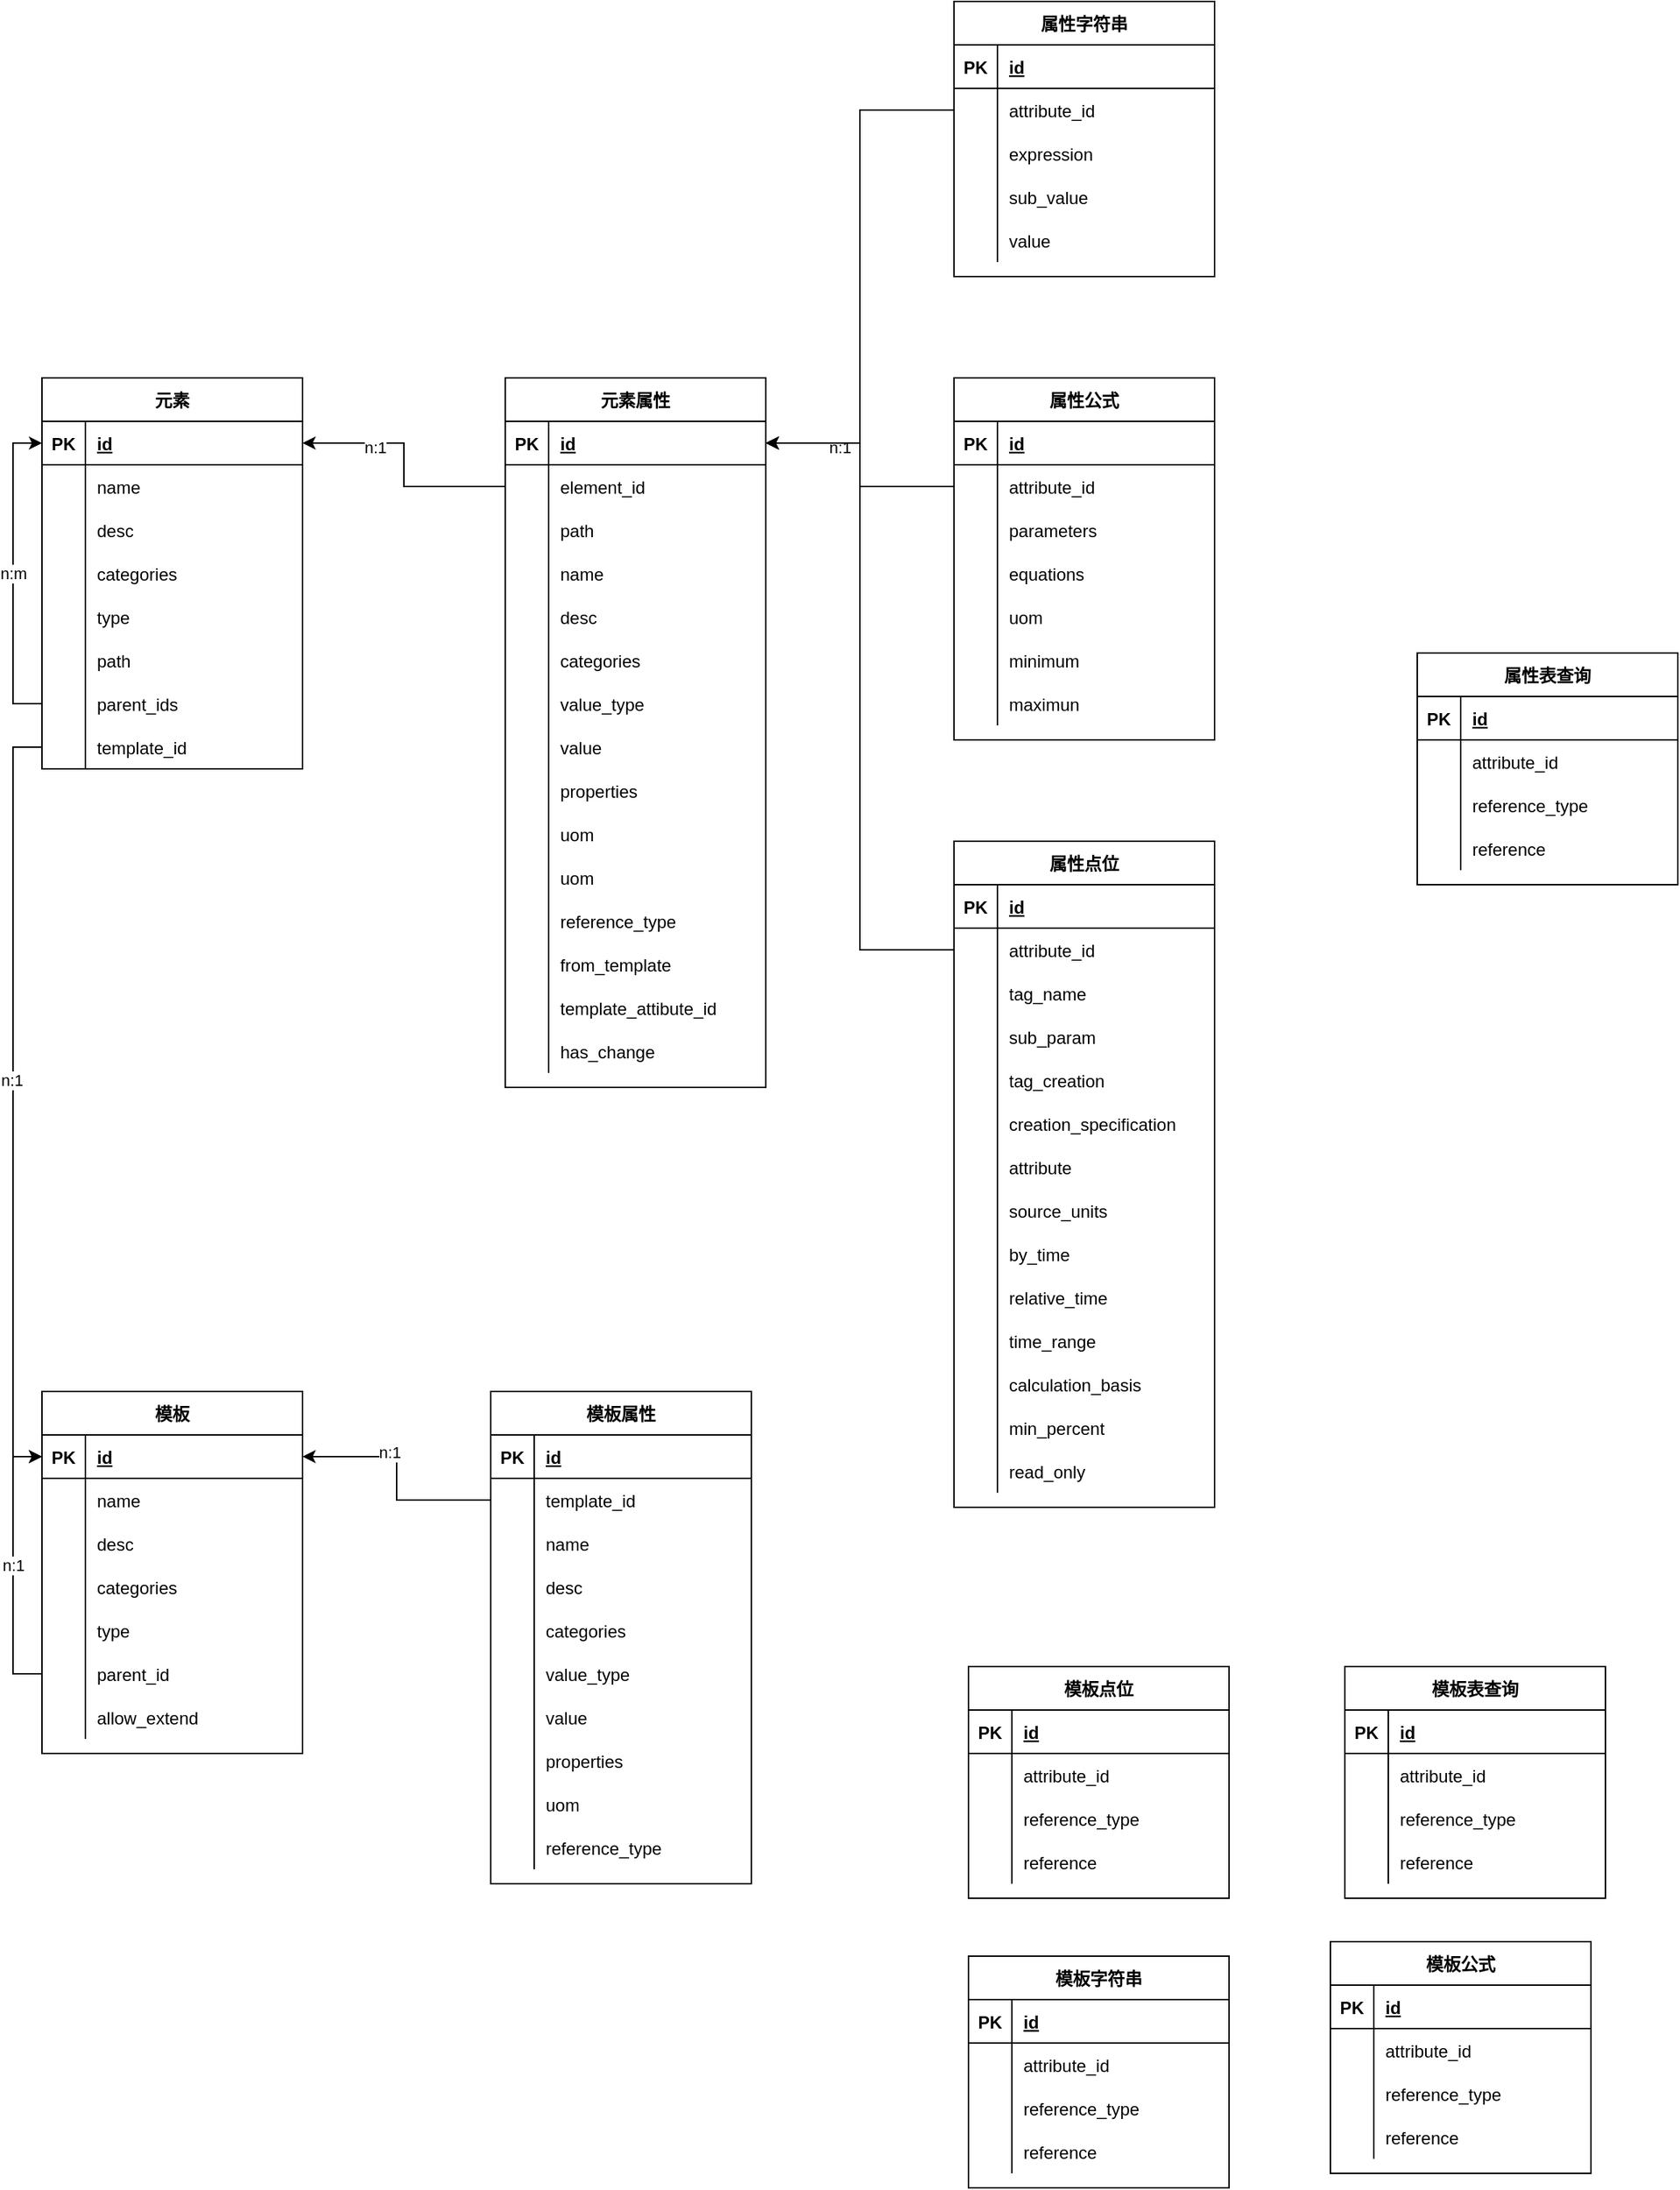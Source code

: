<mxfile version="13.6.2" type="github">
  <diagram id="VBx-vUvQuSM0mf0TAdCE" name="Page-1">
    <mxGraphModel dx="1422" dy="772" grid="1" gridSize="10" guides="1" tooltips="1" connect="1" arrows="1" fold="1" page="1" pageScale="1" pageWidth="827" pageHeight="1169" math="0" shadow="0">
      <root>
        <mxCell id="0" />
        <mxCell id="1" parent="0" />
        <mxCell id="0dApOSbSjiUwqr4_Jw2K-44" style="edgeStyle=orthogonalEdgeStyle;rounded=0;orthogonalLoop=1;jettySize=auto;html=1;entryX=1;entryY=0.5;entryDx=0;entryDy=0;" parent="1" source="0dApOSbSjiUwqr4_Jw2K-23" target="0dApOSbSjiUwqr4_Jw2K-2" edge="1">
          <mxGeometry relative="1" as="geometry" />
        </mxCell>
        <mxCell id="0dApOSbSjiUwqr4_Jw2K-66" value="n:1" style="edgeLabel;html=1;align=center;verticalAlign=middle;resizable=0;points=[];" parent="0dApOSbSjiUwqr4_Jw2K-44" vertex="1" connectable="0">
          <mxGeometry x="0.413" y="3" relative="1" as="geometry">
            <mxPoint as="offset" />
          </mxGeometry>
        </mxCell>
        <mxCell id="0dApOSbSjiUwqr4_Jw2K-19" value="元素属性" style="shape=table;startSize=30;container=1;collapsible=1;childLayout=tableLayout;fixedRows=1;rowLines=0;fontStyle=1;align=center;resizeLast=1;" parent="1" vertex="1">
          <mxGeometry x="440" y="360" width="180" height="490" as="geometry" />
        </mxCell>
        <mxCell id="0dApOSbSjiUwqr4_Jw2K-20" value="" style="shape=partialRectangle;collapsible=0;dropTarget=0;pointerEvents=0;fillColor=none;top=0;left=0;bottom=1;right=0;points=[[0,0.5],[1,0.5]];portConstraint=eastwest;" parent="0dApOSbSjiUwqr4_Jw2K-19" vertex="1">
          <mxGeometry y="30" width="180" height="30" as="geometry" />
        </mxCell>
        <mxCell id="0dApOSbSjiUwqr4_Jw2K-21" value="PK" style="shape=partialRectangle;connectable=0;fillColor=none;top=0;left=0;bottom=0;right=0;fontStyle=1;overflow=hidden;" parent="0dApOSbSjiUwqr4_Jw2K-20" vertex="1">
          <mxGeometry width="30" height="30" as="geometry" />
        </mxCell>
        <mxCell id="0dApOSbSjiUwqr4_Jw2K-22" value="id" style="shape=partialRectangle;connectable=0;fillColor=none;top=0;left=0;bottom=0;right=0;align=left;spacingLeft=6;fontStyle=5;overflow=hidden;" parent="0dApOSbSjiUwqr4_Jw2K-20" vertex="1">
          <mxGeometry x="30" width="150" height="30" as="geometry" />
        </mxCell>
        <mxCell id="0dApOSbSjiUwqr4_Jw2K-23" value="" style="shape=partialRectangle;collapsible=0;dropTarget=0;pointerEvents=0;fillColor=none;top=0;left=0;bottom=0;right=0;points=[[0,0.5],[1,0.5]];portConstraint=eastwest;" parent="0dApOSbSjiUwqr4_Jw2K-19" vertex="1">
          <mxGeometry y="60" width="180" height="30" as="geometry" />
        </mxCell>
        <mxCell id="0dApOSbSjiUwqr4_Jw2K-24" value="" style="shape=partialRectangle;connectable=0;fillColor=none;top=0;left=0;bottom=0;right=0;editable=1;overflow=hidden;" parent="0dApOSbSjiUwqr4_Jw2K-23" vertex="1">
          <mxGeometry width="30" height="30" as="geometry" />
        </mxCell>
        <mxCell id="0dApOSbSjiUwqr4_Jw2K-25" value="element_id" style="shape=partialRectangle;connectable=0;fillColor=none;top=0;left=0;bottom=0;right=0;align=left;spacingLeft=6;overflow=hidden;" parent="0dApOSbSjiUwqr4_Jw2K-23" vertex="1">
          <mxGeometry x="30" width="150" height="30" as="geometry" />
        </mxCell>
        <mxCell id="MQQiha0cclyAz_pvqpFL-36" value="" style="shape=partialRectangle;collapsible=0;dropTarget=0;pointerEvents=0;fillColor=none;top=0;left=0;bottom=0;right=0;points=[[0,0.5],[1,0.5]];portConstraint=eastwest;" vertex="1" parent="0dApOSbSjiUwqr4_Jw2K-19">
          <mxGeometry y="90" width="180" height="30" as="geometry" />
        </mxCell>
        <mxCell id="MQQiha0cclyAz_pvqpFL-37" value="" style="shape=partialRectangle;connectable=0;fillColor=none;top=0;left=0;bottom=0;right=0;editable=1;overflow=hidden;" vertex="1" parent="MQQiha0cclyAz_pvqpFL-36">
          <mxGeometry width="30" height="30" as="geometry" />
        </mxCell>
        <mxCell id="MQQiha0cclyAz_pvqpFL-38" value="path" style="shape=partialRectangle;connectable=0;fillColor=none;top=0;left=0;bottom=0;right=0;align=left;spacingLeft=6;overflow=hidden;" vertex="1" parent="MQQiha0cclyAz_pvqpFL-36">
          <mxGeometry x="30" width="150" height="30" as="geometry" />
        </mxCell>
        <mxCell id="0dApOSbSjiUwqr4_Jw2K-41" value="" style="shape=partialRectangle;collapsible=0;dropTarget=0;pointerEvents=0;fillColor=none;top=0;left=0;bottom=0;right=0;points=[[0,0.5],[1,0.5]];portConstraint=eastwest;" parent="0dApOSbSjiUwqr4_Jw2K-19" vertex="1">
          <mxGeometry y="120" width="180" height="30" as="geometry" />
        </mxCell>
        <mxCell id="0dApOSbSjiUwqr4_Jw2K-42" value="" style="shape=partialRectangle;connectable=0;fillColor=none;top=0;left=0;bottom=0;right=0;editable=1;overflow=hidden;" parent="0dApOSbSjiUwqr4_Jw2K-41" vertex="1">
          <mxGeometry width="30" height="30" as="geometry" />
        </mxCell>
        <mxCell id="0dApOSbSjiUwqr4_Jw2K-43" value="name" style="shape=partialRectangle;connectable=0;fillColor=none;top=0;left=0;bottom=0;right=0;align=left;spacingLeft=6;overflow=hidden;" parent="0dApOSbSjiUwqr4_Jw2K-41" vertex="1">
          <mxGeometry x="30" width="150" height="30" as="geometry" />
        </mxCell>
        <mxCell id="0dApOSbSjiUwqr4_Jw2K-26" value="" style="shape=partialRectangle;collapsible=0;dropTarget=0;pointerEvents=0;fillColor=none;top=0;left=0;bottom=0;right=0;points=[[0,0.5],[1,0.5]];portConstraint=eastwest;" parent="0dApOSbSjiUwqr4_Jw2K-19" vertex="1">
          <mxGeometry y="150" width="180" height="30" as="geometry" />
        </mxCell>
        <mxCell id="0dApOSbSjiUwqr4_Jw2K-27" value="" style="shape=partialRectangle;connectable=0;fillColor=none;top=0;left=0;bottom=0;right=0;editable=1;overflow=hidden;" parent="0dApOSbSjiUwqr4_Jw2K-26" vertex="1">
          <mxGeometry width="30" height="30" as="geometry" />
        </mxCell>
        <mxCell id="0dApOSbSjiUwqr4_Jw2K-28" value="desc" style="shape=partialRectangle;connectable=0;fillColor=none;top=0;left=0;bottom=0;right=0;align=left;spacingLeft=6;overflow=hidden;" parent="0dApOSbSjiUwqr4_Jw2K-26" vertex="1">
          <mxGeometry x="30" width="150" height="30" as="geometry" />
        </mxCell>
        <mxCell id="0dApOSbSjiUwqr4_Jw2K-29" value="" style="shape=partialRectangle;collapsible=0;dropTarget=0;pointerEvents=0;fillColor=none;top=0;left=0;bottom=0;right=0;points=[[0,0.5],[1,0.5]];portConstraint=eastwest;" parent="0dApOSbSjiUwqr4_Jw2K-19" vertex="1">
          <mxGeometry y="180" width="180" height="30" as="geometry" />
        </mxCell>
        <mxCell id="0dApOSbSjiUwqr4_Jw2K-30" value="" style="shape=partialRectangle;connectable=0;fillColor=none;top=0;left=0;bottom=0;right=0;editable=1;overflow=hidden;" parent="0dApOSbSjiUwqr4_Jw2K-29" vertex="1">
          <mxGeometry width="30" height="30" as="geometry" />
        </mxCell>
        <mxCell id="0dApOSbSjiUwqr4_Jw2K-31" value="categories" style="shape=partialRectangle;connectable=0;fillColor=none;top=0;left=0;bottom=0;right=0;align=left;spacingLeft=6;overflow=hidden;" parent="0dApOSbSjiUwqr4_Jw2K-29" vertex="1">
          <mxGeometry x="30" width="150" height="30" as="geometry" />
        </mxCell>
        <mxCell id="0dApOSbSjiUwqr4_Jw2K-32" value="" style="shape=partialRectangle;collapsible=0;dropTarget=0;pointerEvents=0;fillColor=none;top=0;left=0;bottom=0;right=0;points=[[0,0.5],[1,0.5]];portConstraint=eastwest;" parent="0dApOSbSjiUwqr4_Jw2K-19" vertex="1">
          <mxGeometry y="210" width="180" height="30" as="geometry" />
        </mxCell>
        <mxCell id="0dApOSbSjiUwqr4_Jw2K-33" value="" style="shape=partialRectangle;connectable=0;fillColor=none;top=0;left=0;bottom=0;right=0;editable=1;overflow=hidden;" parent="0dApOSbSjiUwqr4_Jw2K-32" vertex="1">
          <mxGeometry width="30" height="30" as="geometry" />
        </mxCell>
        <mxCell id="0dApOSbSjiUwqr4_Jw2K-34" value="value_type" style="shape=partialRectangle;connectable=0;fillColor=none;top=0;left=0;bottom=0;right=0;align=left;spacingLeft=6;overflow=hidden;" parent="0dApOSbSjiUwqr4_Jw2K-32" vertex="1">
          <mxGeometry x="30" width="150" height="30" as="geometry" />
        </mxCell>
        <mxCell id="0dApOSbSjiUwqr4_Jw2K-35" value="" style="shape=partialRectangle;collapsible=0;dropTarget=0;pointerEvents=0;fillColor=none;top=0;left=0;bottom=0;right=0;points=[[0,0.5],[1,0.5]];portConstraint=eastwest;" parent="0dApOSbSjiUwqr4_Jw2K-19" vertex="1">
          <mxGeometry y="240" width="180" height="30" as="geometry" />
        </mxCell>
        <mxCell id="0dApOSbSjiUwqr4_Jw2K-36" value="" style="shape=partialRectangle;connectable=0;fillColor=none;top=0;left=0;bottom=0;right=0;editable=1;overflow=hidden;" parent="0dApOSbSjiUwqr4_Jw2K-35" vertex="1">
          <mxGeometry width="30" height="30" as="geometry" />
        </mxCell>
        <mxCell id="0dApOSbSjiUwqr4_Jw2K-37" value="value" style="shape=partialRectangle;connectable=0;fillColor=none;top=0;left=0;bottom=0;right=0;align=left;spacingLeft=6;overflow=hidden;" parent="0dApOSbSjiUwqr4_Jw2K-35" vertex="1">
          <mxGeometry x="30" width="150" height="30" as="geometry" />
        </mxCell>
        <mxCell id="0dApOSbSjiUwqr4_Jw2K-49" value="" style="shape=partialRectangle;collapsible=0;dropTarget=0;pointerEvents=0;fillColor=none;top=0;left=0;bottom=0;right=0;points=[[0,0.5],[1,0.5]];portConstraint=eastwest;" parent="0dApOSbSjiUwqr4_Jw2K-19" vertex="1">
          <mxGeometry y="270" width="180" height="30" as="geometry" />
        </mxCell>
        <mxCell id="0dApOSbSjiUwqr4_Jw2K-50" value="" style="shape=partialRectangle;connectable=0;fillColor=none;top=0;left=0;bottom=0;right=0;editable=1;overflow=hidden;" parent="0dApOSbSjiUwqr4_Jw2K-49" vertex="1">
          <mxGeometry width="30" height="30" as="geometry" />
        </mxCell>
        <mxCell id="0dApOSbSjiUwqr4_Jw2K-51" value="properties" style="shape=partialRectangle;connectable=0;fillColor=none;top=0;left=0;bottom=0;right=0;align=left;spacingLeft=6;overflow=hidden;" parent="0dApOSbSjiUwqr4_Jw2K-49" vertex="1">
          <mxGeometry x="30" width="150" height="30" as="geometry" />
        </mxCell>
        <mxCell id="MQQiha0cclyAz_pvqpFL-318" value="" style="shape=partialRectangle;collapsible=0;dropTarget=0;pointerEvents=0;fillColor=none;top=0;left=0;bottom=0;right=0;points=[[0,0.5],[1,0.5]];portConstraint=eastwest;" vertex="1" parent="0dApOSbSjiUwqr4_Jw2K-19">
          <mxGeometry y="300" width="180" height="30" as="geometry" />
        </mxCell>
        <mxCell id="MQQiha0cclyAz_pvqpFL-319" value="" style="shape=partialRectangle;connectable=0;fillColor=none;top=0;left=0;bottom=0;right=0;editable=1;overflow=hidden;" vertex="1" parent="MQQiha0cclyAz_pvqpFL-318">
          <mxGeometry width="30" height="30" as="geometry" />
        </mxCell>
        <mxCell id="MQQiha0cclyAz_pvqpFL-320" value="uom" style="shape=partialRectangle;connectable=0;fillColor=none;top=0;left=0;bottom=0;right=0;align=left;spacingLeft=6;overflow=hidden;" vertex="1" parent="MQQiha0cclyAz_pvqpFL-318">
          <mxGeometry x="30" width="150" height="30" as="geometry" />
        </mxCell>
        <mxCell id="0dApOSbSjiUwqr4_Jw2K-69" value="" style="shape=partialRectangle;collapsible=0;dropTarget=0;pointerEvents=0;fillColor=none;top=0;left=0;bottom=0;right=0;points=[[0,0.5],[1,0.5]];portConstraint=eastwest;" parent="0dApOSbSjiUwqr4_Jw2K-19" vertex="1">
          <mxGeometry y="330" width="180" height="30" as="geometry" />
        </mxCell>
        <mxCell id="0dApOSbSjiUwqr4_Jw2K-70" value="" style="shape=partialRectangle;connectable=0;fillColor=none;top=0;left=0;bottom=0;right=0;editable=1;overflow=hidden;" parent="0dApOSbSjiUwqr4_Jw2K-69" vertex="1">
          <mxGeometry width="30" height="30" as="geometry" />
        </mxCell>
        <mxCell id="0dApOSbSjiUwqr4_Jw2K-71" value="uom" style="shape=partialRectangle;connectable=0;fillColor=none;top=0;left=0;bottom=0;right=0;align=left;spacingLeft=6;overflow=hidden;" parent="0dApOSbSjiUwqr4_Jw2K-69" vertex="1">
          <mxGeometry x="30" width="150" height="30" as="geometry" />
        </mxCell>
        <mxCell id="MQQiha0cclyAz_pvqpFL-39" value="" style="shape=partialRectangle;collapsible=0;dropTarget=0;pointerEvents=0;fillColor=none;top=0;left=0;bottom=0;right=0;points=[[0,0.5],[1,0.5]];portConstraint=eastwest;" vertex="1" parent="0dApOSbSjiUwqr4_Jw2K-19">
          <mxGeometry y="360" width="180" height="30" as="geometry" />
        </mxCell>
        <mxCell id="MQQiha0cclyAz_pvqpFL-40" value="" style="shape=partialRectangle;connectable=0;fillColor=none;top=0;left=0;bottom=0;right=0;editable=1;overflow=hidden;" vertex="1" parent="MQQiha0cclyAz_pvqpFL-39">
          <mxGeometry width="30" height="30" as="geometry" />
        </mxCell>
        <mxCell id="MQQiha0cclyAz_pvqpFL-41" value="reference_type" style="shape=partialRectangle;connectable=0;fillColor=none;top=0;left=0;bottom=0;right=0;align=left;spacingLeft=6;overflow=hidden;" vertex="1" parent="MQQiha0cclyAz_pvqpFL-39">
          <mxGeometry x="30" width="150" height="30" as="geometry" />
        </mxCell>
        <mxCell id="0dApOSbSjiUwqr4_Jw2K-75" value="" style="shape=partialRectangle;collapsible=0;dropTarget=0;pointerEvents=0;fillColor=none;top=0;left=0;bottom=0;right=0;points=[[0,0.5],[1,0.5]];portConstraint=eastwest;" parent="0dApOSbSjiUwqr4_Jw2K-19" vertex="1">
          <mxGeometry y="390" width="180" height="30" as="geometry" />
        </mxCell>
        <mxCell id="0dApOSbSjiUwqr4_Jw2K-76" value="" style="shape=partialRectangle;connectable=0;fillColor=none;top=0;left=0;bottom=0;right=0;editable=1;overflow=hidden;" parent="0dApOSbSjiUwqr4_Jw2K-75" vertex="1">
          <mxGeometry width="30" height="30" as="geometry" />
        </mxCell>
        <mxCell id="0dApOSbSjiUwqr4_Jw2K-77" value="from_template" style="shape=partialRectangle;connectable=0;fillColor=none;top=0;left=0;bottom=0;right=0;align=left;spacingLeft=6;overflow=hidden;" parent="0dApOSbSjiUwqr4_Jw2K-75" vertex="1">
          <mxGeometry x="30" width="150" height="30" as="geometry" />
        </mxCell>
        <mxCell id="0dApOSbSjiUwqr4_Jw2K-78" value="" style="shape=partialRectangle;collapsible=0;dropTarget=0;pointerEvents=0;fillColor=none;top=0;left=0;bottom=0;right=0;points=[[0,0.5],[1,0.5]];portConstraint=eastwest;" parent="0dApOSbSjiUwqr4_Jw2K-19" vertex="1">
          <mxGeometry y="420" width="180" height="30" as="geometry" />
        </mxCell>
        <mxCell id="0dApOSbSjiUwqr4_Jw2K-79" value="" style="shape=partialRectangle;connectable=0;fillColor=none;top=0;left=0;bottom=0;right=0;editable=1;overflow=hidden;" parent="0dApOSbSjiUwqr4_Jw2K-78" vertex="1">
          <mxGeometry width="30" height="30" as="geometry" />
        </mxCell>
        <mxCell id="0dApOSbSjiUwqr4_Jw2K-80" value="template_attibute_id" style="shape=partialRectangle;connectable=0;fillColor=none;top=0;left=0;bottom=0;right=0;align=left;spacingLeft=6;overflow=hidden;" parent="0dApOSbSjiUwqr4_Jw2K-78" vertex="1">
          <mxGeometry x="30" width="150" height="30" as="geometry" />
        </mxCell>
        <mxCell id="MQQiha0cclyAz_pvqpFL-95" value="" style="shape=partialRectangle;collapsible=0;dropTarget=0;pointerEvents=0;fillColor=none;top=0;left=0;bottom=0;right=0;points=[[0,0.5],[1,0.5]];portConstraint=eastwest;" vertex="1" parent="0dApOSbSjiUwqr4_Jw2K-19">
          <mxGeometry y="450" width="180" height="30" as="geometry" />
        </mxCell>
        <mxCell id="MQQiha0cclyAz_pvqpFL-96" value="" style="shape=partialRectangle;connectable=0;fillColor=none;top=0;left=0;bottom=0;right=0;editable=1;overflow=hidden;" vertex="1" parent="MQQiha0cclyAz_pvqpFL-95">
          <mxGeometry width="30" height="30" as="geometry" />
        </mxCell>
        <mxCell id="MQQiha0cclyAz_pvqpFL-97" value="has_change" style="shape=partialRectangle;connectable=0;fillColor=none;top=0;left=0;bottom=0;right=0;align=left;spacingLeft=6;overflow=hidden;" vertex="1" parent="MQQiha0cclyAz_pvqpFL-95">
          <mxGeometry x="30" width="150" height="30" as="geometry" />
        </mxCell>
        <mxCell id="0dApOSbSjiUwqr4_Jw2K-52" value="属性公式" style="shape=table;startSize=30;container=1;collapsible=1;childLayout=tableLayout;fixedRows=1;rowLines=0;fontStyle=1;align=center;resizeLast=1;" parent="1" vertex="1">
          <mxGeometry x="750" y="360" width="180" height="250" as="geometry" />
        </mxCell>
        <mxCell id="0dApOSbSjiUwqr4_Jw2K-53" value="" style="shape=partialRectangle;collapsible=0;dropTarget=0;pointerEvents=0;fillColor=none;top=0;left=0;bottom=1;right=0;points=[[0,0.5],[1,0.5]];portConstraint=eastwest;" parent="0dApOSbSjiUwqr4_Jw2K-52" vertex="1">
          <mxGeometry y="30" width="180" height="30" as="geometry" />
        </mxCell>
        <mxCell id="0dApOSbSjiUwqr4_Jw2K-54" value="PK" style="shape=partialRectangle;connectable=0;fillColor=none;top=0;left=0;bottom=0;right=0;fontStyle=1;overflow=hidden;" parent="0dApOSbSjiUwqr4_Jw2K-53" vertex="1">
          <mxGeometry width="30" height="30" as="geometry" />
        </mxCell>
        <mxCell id="0dApOSbSjiUwqr4_Jw2K-55" value="id" style="shape=partialRectangle;connectable=0;fillColor=none;top=0;left=0;bottom=0;right=0;align=left;spacingLeft=6;fontStyle=5;overflow=hidden;" parent="0dApOSbSjiUwqr4_Jw2K-53" vertex="1">
          <mxGeometry x="30" width="150" height="30" as="geometry" />
        </mxCell>
        <mxCell id="0dApOSbSjiUwqr4_Jw2K-56" value="" style="shape=partialRectangle;collapsible=0;dropTarget=0;pointerEvents=0;fillColor=none;top=0;left=0;bottom=0;right=0;points=[[0,0.5],[1,0.5]];portConstraint=eastwest;" parent="0dApOSbSjiUwqr4_Jw2K-52" vertex="1">
          <mxGeometry y="60" width="180" height="30" as="geometry" />
        </mxCell>
        <mxCell id="0dApOSbSjiUwqr4_Jw2K-57" value="" style="shape=partialRectangle;connectable=0;fillColor=none;top=0;left=0;bottom=0;right=0;editable=1;overflow=hidden;" parent="0dApOSbSjiUwqr4_Jw2K-56" vertex="1">
          <mxGeometry width="30" height="30" as="geometry" />
        </mxCell>
        <mxCell id="0dApOSbSjiUwqr4_Jw2K-58" value="attribute_id" style="shape=partialRectangle;connectable=0;fillColor=none;top=0;left=0;bottom=0;right=0;align=left;spacingLeft=6;overflow=hidden;" parent="0dApOSbSjiUwqr4_Jw2K-56" vertex="1">
          <mxGeometry x="30" width="150" height="30" as="geometry" />
        </mxCell>
        <mxCell id="MQQiha0cclyAz_pvqpFL-29" value="" style="shape=partialRectangle;collapsible=0;dropTarget=0;pointerEvents=0;fillColor=none;top=0;left=0;bottom=0;right=0;points=[[0,0.5],[1,0.5]];portConstraint=eastwest;" vertex="1" parent="0dApOSbSjiUwqr4_Jw2K-52">
          <mxGeometry y="90" width="180" height="30" as="geometry" />
        </mxCell>
        <mxCell id="MQQiha0cclyAz_pvqpFL-30" value="" style="shape=partialRectangle;connectable=0;fillColor=none;top=0;left=0;bottom=0;right=0;editable=1;overflow=hidden;" vertex="1" parent="MQQiha0cclyAz_pvqpFL-29">
          <mxGeometry width="30" height="30" as="geometry" />
        </mxCell>
        <mxCell id="MQQiha0cclyAz_pvqpFL-31" value="parameters" style="shape=partialRectangle;connectable=0;fillColor=none;top=0;left=0;bottom=0;right=0;align=left;spacingLeft=6;overflow=hidden;" vertex="1" parent="MQQiha0cclyAz_pvqpFL-29">
          <mxGeometry x="30" width="150" height="30" as="geometry" />
        </mxCell>
        <mxCell id="MQQiha0cclyAz_pvqpFL-32" value="" style="shape=partialRectangle;collapsible=0;dropTarget=0;pointerEvents=0;fillColor=none;top=0;left=0;bottom=0;right=0;points=[[0,0.5],[1,0.5]];portConstraint=eastwest;" vertex="1" parent="0dApOSbSjiUwqr4_Jw2K-52">
          <mxGeometry y="120" width="180" height="30" as="geometry" />
        </mxCell>
        <mxCell id="MQQiha0cclyAz_pvqpFL-33" value="" style="shape=partialRectangle;connectable=0;fillColor=none;top=0;left=0;bottom=0;right=0;editable=1;overflow=hidden;" vertex="1" parent="MQQiha0cclyAz_pvqpFL-32">
          <mxGeometry width="30" height="30" as="geometry" />
        </mxCell>
        <mxCell id="MQQiha0cclyAz_pvqpFL-34" value="equations" style="shape=partialRectangle;connectable=0;fillColor=none;top=0;left=0;bottom=0;right=0;align=left;spacingLeft=6;overflow=hidden;" vertex="1" parent="MQQiha0cclyAz_pvqpFL-32">
          <mxGeometry x="30" width="150" height="30" as="geometry" />
        </mxCell>
        <mxCell id="MQQiha0cclyAz_pvqpFL-309" value="" style="shape=partialRectangle;collapsible=0;dropTarget=0;pointerEvents=0;fillColor=none;top=0;left=0;bottom=0;right=0;points=[[0,0.5],[1,0.5]];portConstraint=eastwest;" vertex="1" parent="0dApOSbSjiUwqr4_Jw2K-52">
          <mxGeometry y="150" width="180" height="30" as="geometry" />
        </mxCell>
        <mxCell id="MQQiha0cclyAz_pvqpFL-310" value="" style="shape=partialRectangle;connectable=0;fillColor=none;top=0;left=0;bottom=0;right=0;editable=1;overflow=hidden;" vertex="1" parent="MQQiha0cclyAz_pvqpFL-309">
          <mxGeometry width="30" height="30" as="geometry" />
        </mxCell>
        <mxCell id="MQQiha0cclyAz_pvqpFL-311" value="uom" style="shape=partialRectangle;connectable=0;fillColor=none;top=0;left=0;bottom=0;right=0;align=left;spacingLeft=6;overflow=hidden;" vertex="1" parent="MQQiha0cclyAz_pvqpFL-309">
          <mxGeometry x="30" width="150" height="30" as="geometry" />
        </mxCell>
        <mxCell id="MQQiha0cclyAz_pvqpFL-312" value="" style="shape=partialRectangle;collapsible=0;dropTarget=0;pointerEvents=0;fillColor=none;top=0;left=0;bottom=0;right=0;points=[[0,0.5],[1,0.5]];portConstraint=eastwest;" vertex="1" parent="0dApOSbSjiUwqr4_Jw2K-52">
          <mxGeometry y="180" width="180" height="30" as="geometry" />
        </mxCell>
        <mxCell id="MQQiha0cclyAz_pvqpFL-313" value="" style="shape=partialRectangle;connectable=0;fillColor=none;top=0;left=0;bottom=0;right=0;editable=1;overflow=hidden;" vertex="1" parent="MQQiha0cclyAz_pvqpFL-312">
          <mxGeometry width="30" height="30" as="geometry" />
        </mxCell>
        <mxCell id="MQQiha0cclyAz_pvqpFL-314" value="minimum" style="shape=partialRectangle;connectable=0;fillColor=none;top=0;left=0;bottom=0;right=0;align=left;spacingLeft=6;overflow=hidden;" vertex="1" parent="MQQiha0cclyAz_pvqpFL-312">
          <mxGeometry x="30" width="150" height="30" as="geometry" />
        </mxCell>
        <mxCell id="MQQiha0cclyAz_pvqpFL-315" value="" style="shape=partialRectangle;collapsible=0;dropTarget=0;pointerEvents=0;fillColor=none;top=0;left=0;bottom=0;right=0;points=[[0,0.5],[1,0.5]];portConstraint=eastwest;" vertex="1" parent="0dApOSbSjiUwqr4_Jw2K-52">
          <mxGeometry y="210" width="180" height="30" as="geometry" />
        </mxCell>
        <mxCell id="MQQiha0cclyAz_pvqpFL-316" value="" style="shape=partialRectangle;connectable=0;fillColor=none;top=0;left=0;bottom=0;right=0;editable=1;overflow=hidden;" vertex="1" parent="MQQiha0cclyAz_pvqpFL-315">
          <mxGeometry width="30" height="30" as="geometry" />
        </mxCell>
        <mxCell id="MQQiha0cclyAz_pvqpFL-317" value="maximun" style="shape=partialRectangle;connectable=0;fillColor=none;top=0;left=0;bottom=0;right=0;align=left;spacingLeft=6;overflow=hidden;" vertex="1" parent="MQQiha0cclyAz_pvqpFL-315">
          <mxGeometry x="30" width="150" height="30" as="geometry" />
        </mxCell>
        <mxCell id="0dApOSbSjiUwqr4_Jw2K-1" value="元素" style="shape=table;startSize=30;container=1;collapsible=1;childLayout=tableLayout;fixedRows=1;rowLines=0;fontStyle=1;align=center;resizeLast=1;" parent="1" vertex="1">
          <mxGeometry x="120" y="360" width="180" height="270" as="geometry" />
        </mxCell>
        <mxCell id="0dApOSbSjiUwqr4_Jw2K-2" value="" style="shape=partialRectangle;collapsible=0;dropTarget=0;pointerEvents=0;fillColor=none;top=0;left=0;bottom=1;right=0;points=[[0,0.5],[1,0.5]];portConstraint=eastwest;" parent="0dApOSbSjiUwqr4_Jw2K-1" vertex="1">
          <mxGeometry y="30" width="180" height="30" as="geometry" />
        </mxCell>
        <mxCell id="0dApOSbSjiUwqr4_Jw2K-3" value="PK" style="shape=partialRectangle;connectable=0;fillColor=none;top=0;left=0;bottom=0;right=0;fontStyle=1;overflow=hidden;" parent="0dApOSbSjiUwqr4_Jw2K-2" vertex="1">
          <mxGeometry width="30" height="30" as="geometry" />
        </mxCell>
        <mxCell id="0dApOSbSjiUwqr4_Jw2K-4" value="id" style="shape=partialRectangle;connectable=0;fillColor=none;top=0;left=0;bottom=0;right=0;align=left;spacingLeft=6;fontStyle=5;overflow=hidden;" parent="0dApOSbSjiUwqr4_Jw2K-2" vertex="1">
          <mxGeometry x="30" width="150" height="30" as="geometry" />
        </mxCell>
        <mxCell id="0dApOSbSjiUwqr4_Jw2K-5" value="" style="shape=partialRectangle;collapsible=0;dropTarget=0;pointerEvents=0;fillColor=none;top=0;left=0;bottom=0;right=0;points=[[0,0.5],[1,0.5]];portConstraint=eastwest;" parent="0dApOSbSjiUwqr4_Jw2K-1" vertex="1">
          <mxGeometry y="60" width="180" height="30" as="geometry" />
        </mxCell>
        <mxCell id="0dApOSbSjiUwqr4_Jw2K-6" value="" style="shape=partialRectangle;connectable=0;fillColor=none;top=0;left=0;bottom=0;right=0;editable=1;overflow=hidden;" parent="0dApOSbSjiUwqr4_Jw2K-5" vertex="1">
          <mxGeometry width="30" height="30" as="geometry" />
        </mxCell>
        <mxCell id="0dApOSbSjiUwqr4_Jw2K-7" value="name" style="shape=partialRectangle;connectable=0;fillColor=none;top=0;left=0;bottom=0;right=0;align=left;spacingLeft=6;overflow=hidden;" parent="0dApOSbSjiUwqr4_Jw2K-5" vertex="1">
          <mxGeometry x="30" width="150" height="30" as="geometry" />
        </mxCell>
        <mxCell id="MQQiha0cclyAz_pvqpFL-294" value="" style="shape=partialRectangle;collapsible=0;dropTarget=0;pointerEvents=0;fillColor=none;top=0;left=0;bottom=0;right=0;points=[[0,0.5],[1,0.5]];portConstraint=eastwest;" vertex="1" parent="0dApOSbSjiUwqr4_Jw2K-1">
          <mxGeometry y="90" width="180" height="30" as="geometry" />
        </mxCell>
        <mxCell id="MQQiha0cclyAz_pvqpFL-295" value="" style="shape=partialRectangle;connectable=0;fillColor=none;top=0;left=0;bottom=0;right=0;editable=1;overflow=hidden;" vertex="1" parent="MQQiha0cclyAz_pvqpFL-294">
          <mxGeometry width="30" height="30" as="geometry" />
        </mxCell>
        <mxCell id="MQQiha0cclyAz_pvqpFL-296" value="desc" style="shape=partialRectangle;connectable=0;fillColor=none;top=0;left=0;bottom=0;right=0;align=left;spacingLeft=6;overflow=hidden;" vertex="1" parent="MQQiha0cclyAz_pvqpFL-294">
          <mxGeometry x="30" width="150" height="30" as="geometry" />
        </mxCell>
        <mxCell id="MQQiha0cclyAz_pvqpFL-297" value="" style="shape=partialRectangle;collapsible=0;dropTarget=0;pointerEvents=0;fillColor=none;top=0;left=0;bottom=0;right=0;points=[[0,0.5],[1,0.5]];portConstraint=eastwest;" vertex="1" parent="0dApOSbSjiUwqr4_Jw2K-1">
          <mxGeometry y="120" width="180" height="30" as="geometry" />
        </mxCell>
        <mxCell id="MQQiha0cclyAz_pvqpFL-298" value="" style="shape=partialRectangle;connectable=0;fillColor=none;top=0;left=0;bottom=0;right=0;editable=1;overflow=hidden;" vertex="1" parent="MQQiha0cclyAz_pvqpFL-297">
          <mxGeometry width="30" height="30" as="geometry" />
        </mxCell>
        <mxCell id="MQQiha0cclyAz_pvqpFL-299" value="categories" style="shape=partialRectangle;connectable=0;fillColor=none;top=0;left=0;bottom=0;right=0;align=left;spacingLeft=6;overflow=hidden;" vertex="1" parent="MQQiha0cclyAz_pvqpFL-297">
          <mxGeometry x="30" width="150" height="30" as="geometry" />
        </mxCell>
        <mxCell id="MQQiha0cclyAz_pvqpFL-300" value="" style="shape=partialRectangle;collapsible=0;dropTarget=0;pointerEvents=0;fillColor=none;top=0;left=0;bottom=0;right=0;points=[[0,0.5],[1,0.5]];portConstraint=eastwest;" vertex="1" parent="0dApOSbSjiUwqr4_Jw2K-1">
          <mxGeometry y="150" width="180" height="30" as="geometry" />
        </mxCell>
        <mxCell id="MQQiha0cclyAz_pvqpFL-301" value="" style="shape=partialRectangle;connectable=0;fillColor=none;top=0;left=0;bottom=0;right=0;editable=1;overflow=hidden;" vertex="1" parent="MQQiha0cclyAz_pvqpFL-300">
          <mxGeometry width="30" height="30" as="geometry" />
        </mxCell>
        <mxCell id="MQQiha0cclyAz_pvqpFL-302" value="type" style="shape=partialRectangle;connectable=0;fillColor=none;top=0;left=0;bottom=0;right=0;align=left;spacingLeft=6;overflow=hidden;" vertex="1" parent="MQQiha0cclyAz_pvqpFL-300">
          <mxGeometry x="30" width="150" height="30" as="geometry" />
        </mxCell>
        <mxCell id="0dApOSbSjiUwqr4_Jw2K-8" value="" style="shape=partialRectangle;collapsible=0;dropTarget=0;pointerEvents=0;fillColor=none;top=0;left=0;bottom=0;right=0;points=[[0,0.5],[1,0.5]];portConstraint=eastwest;" parent="0dApOSbSjiUwqr4_Jw2K-1" vertex="1">
          <mxGeometry y="180" width="180" height="30" as="geometry" />
        </mxCell>
        <mxCell id="0dApOSbSjiUwqr4_Jw2K-9" value="" style="shape=partialRectangle;connectable=0;fillColor=none;top=0;left=0;bottom=0;right=0;editable=1;overflow=hidden;" parent="0dApOSbSjiUwqr4_Jw2K-8" vertex="1">
          <mxGeometry width="30" height="30" as="geometry" />
        </mxCell>
        <mxCell id="0dApOSbSjiUwqr4_Jw2K-10" value="path" style="shape=partialRectangle;connectable=0;fillColor=none;top=0;left=0;bottom=0;right=0;align=left;spacingLeft=6;overflow=hidden;" parent="0dApOSbSjiUwqr4_Jw2K-8" vertex="1">
          <mxGeometry x="30" width="150" height="30" as="geometry" />
        </mxCell>
        <mxCell id="MQQiha0cclyAz_pvqpFL-160" value="n:m" style="edgeStyle=orthogonalEdgeStyle;rounded=0;orthogonalLoop=1;jettySize=auto;html=1;entryX=0;entryY=0.5;entryDx=0;entryDy=0;" edge="1" parent="0dApOSbSjiUwqr4_Jw2K-1" source="0dApOSbSjiUwqr4_Jw2K-11" target="0dApOSbSjiUwqr4_Jw2K-2">
          <mxGeometry relative="1" as="geometry" />
        </mxCell>
        <mxCell id="0dApOSbSjiUwqr4_Jw2K-11" value="" style="shape=partialRectangle;collapsible=0;dropTarget=0;pointerEvents=0;fillColor=none;top=0;left=0;bottom=0;right=0;points=[[0,0.5],[1,0.5]];portConstraint=eastwest;" parent="0dApOSbSjiUwqr4_Jw2K-1" vertex="1">
          <mxGeometry y="210" width="180" height="30" as="geometry" />
        </mxCell>
        <mxCell id="0dApOSbSjiUwqr4_Jw2K-12" value="" style="shape=partialRectangle;connectable=0;fillColor=none;top=0;left=0;bottom=0;right=0;editable=1;overflow=hidden;" parent="0dApOSbSjiUwqr4_Jw2K-11" vertex="1">
          <mxGeometry width="30" height="30" as="geometry" />
        </mxCell>
        <mxCell id="0dApOSbSjiUwqr4_Jw2K-13" value="parent_ids" style="shape=partialRectangle;connectable=0;fillColor=none;top=0;left=0;bottom=0;right=0;align=left;spacingLeft=6;overflow=hidden;" parent="0dApOSbSjiUwqr4_Jw2K-11" vertex="1">
          <mxGeometry x="30" width="150" height="30" as="geometry" />
        </mxCell>
        <mxCell id="0dApOSbSjiUwqr4_Jw2K-72" value="" style="shape=partialRectangle;collapsible=0;dropTarget=0;pointerEvents=0;fillColor=none;top=0;left=0;bottom=0;right=0;points=[[0,0.5],[1,0.5]];portConstraint=eastwest;" parent="0dApOSbSjiUwqr4_Jw2K-1" vertex="1">
          <mxGeometry y="240" width="180" height="30" as="geometry" />
        </mxCell>
        <mxCell id="0dApOSbSjiUwqr4_Jw2K-73" value="" style="shape=partialRectangle;connectable=0;fillColor=none;top=0;left=0;bottom=0;right=0;editable=1;overflow=hidden;" parent="0dApOSbSjiUwqr4_Jw2K-72" vertex="1">
          <mxGeometry width="30" height="30" as="geometry" />
        </mxCell>
        <mxCell id="0dApOSbSjiUwqr4_Jw2K-74" value="template_id" style="shape=partialRectangle;connectable=0;fillColor=none;top=0;left=0;bottom=0;right=0;align=left;spacingLeft=6;overflow=hidden;" parent="0dApOSbSjiUwqr4_Jw2K-72" vertex="1">
          <mxGeometry x="30" width="150" height="30" as="geometry" />
        </mxCell>
        <mxCell id="MQQiha0cclyAz_pvqpFL-111" value="属性字符串" style="shape=table;startSize=30;container=1;collapsible=1;childLayout=tableLayout;fixedRows=1;rowLines=0;fontStyle=1;align=center;resizeLast=1;" vertex="1" parent="1">
          <mxGeometry x="750" y="100" width="180" height="190" as="geometry" />
        </mxCell>
        <mxCell id="MQQiha0cclyAz_pvqpFL-112" value="" style="shape=partialRectangle;collapsible=0;dropTarget=0;pointerEvents=0;fillColor=none;top=0;left=0;bottom=1;right=0;points=[[0,0.5],[1,0.5]];portConstraint=eastwest;" vertex="1" parent="MQQiha0cclyAz_pvqpFL-111">
          <mxGeometry y="30" width="180" height="30" as="geometry" />
        </mxCell>
        <mxCell id="MQQiha0cclyAz_pvqpFL-113" value="PK" style="shape=partialRectangle;connectable=0;fillColor=none;top=0;left=0;bottom=0;right=0;fontStyle=1;overflow=hidden;" vertex="1" parent="MQQiha0cclyAz_pvqpFL-112">
          <mxGeometry width="30" height="30" as="geometry" />
        </mxCell>
        <mxCell id="MQQiha0cclyAz_pvqpFL-114" value="id" style="shape=partialRectangle;connectable=0;fillColor=none;top=0;left=0;bottom=0;right=0;align=left;spacingLeft=6;fontStyle=5;overflow=hidden;" vertex="1" parent="MQQiha0cclyAz_pvqpFL-112">
          <mxGeometry x="30" width="150" height="30" as="geometry" />
        </mxCell>
        <mxCell id="MQQiha0cclyAz_pvqpFL-115" value="" style="shape=partialRectangle;collapsible=0;dropTarget=0;pointerEvents=0;fillColor=none;top=0;left=0;bottom=0;right=0;points=[[0,0.5],[1,0.5]];portConstraint=eastwest;" vertex="1" parent="MQQiha0cclyAz_pvqpFL-111">
          <mxGeometry y="60" width="180" height="30" as="geometry" />
        </mxCell>
        <mxCell id="MQQiha0cclyAz_pvqpFL-116" value="" style="shape=partialRectangle;connectable=0;fillColor=none;top=0;left=0;bottom=0;right=0;editable=1;overflow=hidden;" vertex="1" parent="MQQiha0cclyAz_pvqpFL-115">
          <mxGeometry width="30" height="30" as="geometry" />
        </mxCell>
        <mxCell id="MQQiha0cclyAz_pvqpFL-117" value="attribute_id" style="shape=partialRectangle;connectable=0;fillColor=none;top=0;left=0;bottom=0;right=0;align=left;spacingLeft=6;overflow=hidden;" vertex="1" parent="MQQiha0cclyAz_pvqpFL-115">
          <mxGeometry x="30" width="150" height="30" as="geometry" />
        </mxCell>
        <mxCell id="MQQiha0cclyAz_pvqpFL-118" value="" style="shape=partialRectangle;collapsible=0;dropTarget=0;pointerEvents=0;fillColor=none;top=0;left=0;bottom=0;right=0;points=[[0,0.5],[1,0.5]];portConstraint=eastwest;" vertex="1" parent="MQQiha0cclyAz_pvqpFL-111">
          <mxGeometry y="90" width="180" height="30" as="geometry" />
        </mxCell>
        <mxCell id="MQQiha0cclyAz_pvqpFL-119" value="" style="shape=partialRectangle;connectable=0;fillColor=none;top=0;left=0;bottom=0;right=0;editable=1;overflow=hidden;" vertex="1" parent="MQQiha0cclyAz_pvqpFL-118">
          <mxGeometry width="30" height="30" as="geometry" />
        </mxCell>
        <mxCell id="MQQiha0cclyAz_pvqpFL-120" value="expression" style="shape=partialRectangle;connectable=0;fillColor=none;top=0;left=0;bottom=0;right=0;align=left;spacingLeft=6;overflow=hidden;" vertex="1" parent="MQQiha0cclyAz_pvqpFL-118">
          <mxGeometry x="30" width="150" height="30" as="geometry" />
        </mxCell>
        <mxCell id="MQQiha0cclyAz_pvqpFL-121" value="" style="shape=partialRectangle;collapsible=0;dropTarget=0;pointerEvents=0;fillColor=none;top=0;left=0;bottom=0;right=0;points=[[0,0.5],[1,0.5]];portConstraint=eastwest;" vertex="1" parent="MQQiha0cclyAz_pvqpFL-111">
          <mxGeometry y="120" width="180" height="30" as="geometry" />
        </mxCell>
        <mxCell id="MQQiha0cclyAz_pvqpFL-122" value="" style="shape=partialRectangle;connectable=0;fillColor=none;top=0;left=0;bottom=0;right=0;editable=1;overflow=hidden;" vertex="1" parent="MQQiha0cclyAz_pvqpFL-121">
          <mxGeometry width="30" height="30" as="geometry" />
        </mxCell>
        <mxCell id="MQQiha0cclyAz_pvqpFL-123" value="sub_value" style="shape=partialRectangle;connectable=0;fillColor=none;top=0;left=0;bottom=0;right=0;align=left;spacingLeft=6;overflow=hidden;" vertex="1" parent="MQQiha0cclyAz_pvqpFL-121">
          <mxGeometry x="30" width="150" height="30" as="geometry" />
        </mxCell>
        <mxCell id="MQQiha0cclyAz_pvqpFL-357" value="" style="shape=partialRectangle;collapsible=0;dropTarget=0;pointerEvents=0;fillColor=none;top=0;left=0;bottom=0;right=0;points=[[0,0.5],[1,0.5]];portConstraint=eastwest;" vertex="1" parent="MQQiha0cclyAz_pvqpFL-111">
          <mxGeometry y="150" width="180" height="30" as="geometry" />
        </mxCell>
        <mxCell id="MQQiha0cclyAz_pvqpFL-358" value="" style="shape=partialRectangle;connectable=0;fillColor=none;top=0;left=0;bottom=0;right=0;editable=1;overflow=hidden;" vertex="1" parent="MQQiha0cclyAz_pvqpFL-357">
          <mxGeometry width="30" height="30" as="geometry" />
        </mxCell>
        <mxCell id="MQQiha0cclyAz_pvqpFL-359" value="value" style="shape=partialRectangle;connectable=0;fillColor=none;top=0;left=0;bottom=0;right=0;align=left;spacingLeft=6;overflow=hidden;" vertex="1" parent="MQQiha0cclyAz_pvqpFL-357">
          <mxGeometry x="30" width="150" height="30" as="geometry" />
        </mxCell>
        <mxCell id="MQQiha0cclyAz_pvqpFL-1" value="模板" style="shape=table;startSize=30;container=1;collapsible=1;childLayout=tableLayout;fixedRows=1;rowLines=0;fontStyle=1;align=center;resizeLast=1;" vertex="1" parent="1">
          <mxGeometry x="120" y="1060" width="180" height="250" as="geometry" />
        </mxCell>
        <mxCell id="MQQiha0cclyAz_pvqpFL-2" value="" style="shape=partialRectangle;collapsible=0;dropTarget=0;pointerEvents=0;fillColor=none;top=0;left=0;bottom=1;right=0;points=[[0,0.5],[1,0.5]];portConstraint=eastwest;" vertex="1" parent="MQQiha0cclyAz_pvqpFL-1">
          <mxGeometry y="30" width="180" height="30" as="geometry" />
        </mxCell>
        <mxCell id="MQQiha0cclyAz_pvqpFL-3" value="PK" style="shape=partialRectangle;connectable=0;fillColor=none;top=0;left=0;bottom=0;right=0;fontStyle=1;overflow=hidden;" vertex="1" parent="MQQiha0cclyAz_pvqpFL-2">
          <mxGeometry width="30" height="30" as="geometry" />
        </mxCell>
        <mxCell id="MQQiha0cclyAz_pvqpFL-4" value="id" style="shape=partialRectangle;connectable=0;fillColor=none;top=0;left=0;bottom=0;right=0;align=left;spacingLeft=6;fontStyle=5;overflow=hidden;" vertex="1" parent="MQQiha0cclyAz_pvqpFL-2">
          <mxGeometry x="30" width="150" height="30" as="geometry" />
        </mxCell>
        <mxCell id="MQQiha0cclyAz_pvqpFL-5" value="" style="shape=partialRectangle;collapsible=0;dropTarget=0;pointerEvents=0;fillColor=none;top=0;left=0;bottom=0;right=0;points=[[0,0.5],[1,0.5]];portConstraint=eastwest;" vertex="1" parent="MQQiha0cclyAz_pvqpFL-1">
          <mxGeometry y="60" width="180" height="30" as="geometry" />
        </mxCell>
        <mxCell id="MQQiha0cclyAz_pvqpFL-6" value="" style="shape=partialRectangle;connectable=0;fillColor=none;top=0;left=0;bottom=0;right=0;editable=1;overflow=hidden;" vertex="1" parent="MQQiha0cclyAz_pvqpFL-5">
          <mxGeometry width="30" height="30" as="geometry" />
        </mxCell>
        <mxCell id="MQQiha0cclyAz_pvqpFL-7" value="name" style="shape=partialRectangle;connectable=0;fillColor=none;top=0;left=0;bottom=0;right=0;align=left;spacingLeft=6;overflow=hidden;" vertex="1" parent="MQQiha0cclyAz_pvqpFL-5">
          <mxGeometry x="30" width="150" height="30" as="geometry" />
        </mxCell>
        <mxCell id="MQQiha0cclyAz_pvqpFL-8" value="" style="shape=partialRectangle;collapsible=0;dropTarget=0;pointerEvents=0;fillColor=none;top=0;left=0;bottom=0;right=0;points=[[0,0.5],[1,0.5]];portConstraint=eastwest;" vertex="1" parent="MQQiha0cclyAz_pvqpFL-1">
          <mxGeometry y="90" width="180" height="30" as="geometry" />
        </mxCell>
        <mxCell id="MQQiha0cclyAz_pvqpFL-9" value="" style="shape=partialRectangle;connectable=0;fillColor=none;top=0;left=0;bottom=0;right=0;editable=1;overflow=hidden;" vertex="1" parent="MQQiha0cclyAz_pvqpFL-8">
          <mxGeometry width="30" height="30" as="geometry" />
        </mxCell>
        <mxCell id="MQQiha0cclyAz_pvqpFL-10" value="desc" style="shape=partialRectangle;connectable=0;fillColor=none;top=0;left=0;bottom=0;right=0;align=left;spacingLeft=6;overflow=hidden;" vertex="1" parent="MQQiha0cclyAz_pvqpFL-8">
          <mxGeometry x="30" width="150" height="30" as="geometry" />
        </mxCell>
        <mxCell id="MQQiha0cclyAz_pvqpFL-303" value="" style="shape=partialRectangle;collapsible=0;dropTarget=0;pointerEvents=0;fillColor=none;top=0;left=0;bottom=0;right=0;points=[[0,0.5],[1,0.5]];portConstraint=eastwest;" vertex="1" parent="MQQiha0cclyAz_pvqpFL-1">
          <mxGeometry y="120" width="180" height="30" as="geometry" />
        </mxCell>
        <mxCell id="MQQiha0cclyAz_pvqpFL-304" value="" style="shape=partialRectangle;connectable=0;fillColor=none;top=0;left=0;bottom=0;right=0;editable=1;overflow=hidden;" vertex="1" parent="MQQiha0cclyAz_pvqpFL-303">
          <mxGeometry width="30" height="30" as="geometry" />
        </mxCell>
        <mxCell id="MQQiha0cclyAz_pvqpFL-305" value="categories" style="shape=partialRectangle;connectable=0;fillColor=none;top=0;left=0;bottom=0;right=0;align=left;spacingLeft=6;overflow=hidden;" vertex="1" parent="MQQiha0cclyAz_pvqpFL-303">
          <mxGeometry x="30" width="150" height="30" as="geometry" />
        </mxCell>
        <mxCell id="MQQiha0cclyAz_pvqpFL-306" value="" style="shape=partialRectangle;collapsible=0;dropTarget=0;pointerEvents=0;fillColor=none;top=0;left=0;bottom=0;right=0;points=[[0,0.5],[1,0.5]];portConstraint=eastwest;" vertex="1" parent="MQQiha0cclyAz_pvqpFL-1">
          <mxGeometry y="150" width="180" height="30" as="geometry" />
        </mxCell>
        <mxCell id="MQQiha0cclyAz_pvqpFL-307" value="" style="shape=partialRectangle;connectable=0;fillColor=none;top=0;left=0;bottom=0;right=0;editable=1;overflow=hidden;" vertex="1" parent="MQQiha0cclyAz_pvqpFL-306">
          <mxGeometry width="30" height="30" as="geometry" />
        </mxCell>
        <mxCell id="MQQiha0cclyAz_pvqpFL-308" value="type" style="shape=partialRectangle;connectable=0;fillColor=none;top=0;left=0;bottom=0;right=0;align=left;spacingLeft=6;overflow=hidden;" vertex="1" parent="MQQiha0cclyAz_pvqpFL-306">
          <mxGeometry x="30" width="150" height="30" as="geometry" />
        </mxCell>
        <mxCell id="MQQiha0cclyAz_pvqpFL-161" value="n:1" style="edgeStyle=orthogonalEdgeStyle;rounded=0;orthogonalLoop=1;jettySize=auto;html=1;entryX=0;entryY=0.5;entryDx=0;entryDy=0;" edge="1" parent="MQQiha0cclyAz_pvqpFL-1" source="MQQiha0cclyAz_pvqpFL-11" target="MQQiha0cclyAz_pvqpFL-2">
          <mxGeometry relative="1" as="geometry" />
        </mxCell>
        <mxCell id="MQQiha0cclyAz_pvqpFL-11" value="" style="shape=partialRectangle;collapsible=0;dropTarget=0;pointerEvents=0;fillColor=none;top=0;left=0;bottom=0;right=0;points=[[0,0.5],[1,0.5]];portConstraint=eastwest;" vertex="1" parent="MQQiha0cclyAz_pvqpFL-1">
          <mxGeometry y="180" width="180" height="30" as="geometry" />
        </mxCell>
        <mxCell id="MQQiha0cclyAz_pvqpFL-12" value="" style="shape=partialRectangle;connectable=0;fillColor=none;top=0;left=0;bottom=0;right=0;editable=1;overflow=hidden;" vertex="1" parent="MQQiha0cclyAz_pvqpFL-11">
          <mxGeometry width="30" height="30" as="geometry" />
        </mxCell>
        <mxCell id="MQQiha0cclyAz_pvqpFL-13" value="parent_id" style="shape=partialRectangle;connectable=0;fillColor=none;top=0;left=0;bottom=0;right=0;align=left;spacingLeft=6;overflow=hidden;" vertex="1" parent="MQQiha0cclyAz_pvqpFL-11">
          <mxGeometry x="30" width="150" height="30" as="geometry" />
        </mxCell>
        <mxCell id="MQQiha0cclyAz_pvqpFL-92" value="" style="shape=partialRectangle;collapsible=0;dropTarget=0;pointerEvents=0;fillColor=none;top=0;left=0;bottom=0;right=0;points=[[0,0.5],[1,0.5]];portConstraint=eastwest;" vertex="1" parent="MQQiha0cclyAz_pvqpFL-1">
          <mxGeometry y="210" width="180" height="30" as="geometry" />
        </mxCell>
        <mxCell id="MQQiha0cclyAz_pvqpFL-93" value="" style="shape=partialRectangle;connectable=0;fillColor=none;top=0;left=0;bottom=0;right=0;editable=1;overflow=hidden;" vertex="1" parent="MQQiha0cclyAz_pvqpFL-92">
          <mxGeometry width="30" height="30" as="geometry" />
        </mxCell>
        <mxCell id="MQQiha0cclyAz_pvqpFL-94" value="allow_extend" style="shape=partialRectangle;connectable=0;fillColor=none;top=0;left=0;bottom=0;right=0;align=left;spacingLeft=6;overflow=hidden;" vertex="1" parent="MQQiha0cclyAz_pvqpFL-92">
          <mxGeometry x="30" width="150" height="30" as="geometry" />
        </mxCell>
        <mxCell id="MQQiha0cclyAz_pvqpFL-137" value="属性表查询" style="shape=table;startSize=30;container=1;collapsible=1;childLayout=tableLayout;fixedRows=1;rowLines=0;fontStyle=1;align=center;resizeLast=1;" vertex="1" parent="1">
          <mxGeometry x="1070" y="550" width="180" height="160" as="geometry" />
        </mxCell>
        <mxCell id="MQQiha0cclyAz_pvqpFL-138" value="" style="shape=partialRectangle;collapsible=0;dropTarget=0;pointerEvents=0;fillColor=none;top=0;left=0;bottom=1;right=0;points=[[0,0.5],[1,0.5]];portConstraint=eastwest;" vertex="1" parent="MQQiha0cclyAz_pvqpFL-137">
          <mxGeometry y="30" width="180" height="30" as="geometry" />
        </mxCell>
        <mxCell id="MQQiha0cclyAz_pvqpFL-139" value="PK" style="shape=partialRectangle;connectable=0;fillColor=none;top=0;left=0;bottom=0;right=0;fontStyle=1;overflow=hidden;" vertex="1" parent="MQQiha0cclyAz_pvqpFL-138">
          <mxGeometry width="30" height="30" as="geometry" />
        </mxCell>
        <mxCell id="MQQiha0cclyAz_pvqpFL-140" value="id" style="shape=partialRectangle;connectable=0;fillColor=none;top=0;left=0;bottom=0;right=0;align=left;spacingLeft=6;fontStyle=5;overflow=hidden;" vertex="1" parent="MQQiha0cclyAz_pvqpFL-138">
          <mxGeometry x="30" width="150" height="30" as="geometry" />
        </mxCell>
        <mxCell id="MQQiha0cclyAz_pvqpFL-141" value="" style="shape=partialRectangle;collapsible=0;dropTarget=0;pointerEvents=0;fillColor=none;top=0;left=0;bottom=0;right=0;points=[[0,0.5],[1,0.5]];portConstraint=eastwest;" vertex="1" parent="MQQiha0cclyAz_pvqpFL-137">
          <mxGeometry y="60" width="180" height="30" as="geometry" />
        </mxCell>
        <mxCell id="MQQiha0cclyAz_pvqpFL-142" value="" style="shape=partialRectangle;connectable=0;fillColor=none;top=0;left=0;bottom=0;right=0;editable=1;overflow=hidden;" vertex="1" parent="MQQiha0cclyAz_pvqpFL-141">
          <mxGeometry width="30" height="30" as="geometry" />
        </mxCell>
        <mxCell id="MQQiha0cclyAz_pvqpFL-143" value="attribute_id" style="shape=partialRectangle;connectable=0;fillColor=none;top=0;left=0;bottom=0;right=0;align=left;spacingLeft=6;overflow=hidden;" vertex="1" parent="MQQiha0cclyAz_pvqpFL-141">
          <mxGeometry x="30" width="150" height="30" as="geometry" />
        </mxCell>
        <mxCell id="MQQiha0cclyAz_pvqpFL-144" value="" style="shape=partialRectangle;collapsible=0;dropTarget=0;pointerEvents=0;fillColor=none;top=0;left=0;bottom=0;right=0;points=[[0,0.5],[1,0.5]];portConstraint=eastwest;" vertex="1" parent="MQQiha0cclyAz_pvqpFL-137">
          <mxGeometry y="90" width="180" height="30" as="geometry" />
        </mxCell>
        <mxCell id="MQQiha0cclyAz_pvqpFL-145" value="" style="shape=partialRectangle;connectable=0;fillColor=none;top=0;left=0;bottom=0;right=0;editable=1;overflow=hidden;" vertex="1" parent="MQQiha0cclyAz_pvqpFL-144">
          <mxGeometry width="30" height="30" as="geometry" />
        </mxCell>
        <mxCell id="MQQiha0cclyAz_pvqpFL-146" value="reference_type" style="shape=partialRectangle;connectable=0;fillColor=none;top=0;left=0;bottom=0;right=0;align=left;spacingLeft=6;overflow=hidden;" vertex="1" parent="MQQiha0cclyAz_pvqpFL-144">
          <mxGeometry x="30" width="150" height="30" as="geometry" />
        </mxCell>
        <mxCell id="MQQiha0cclyAz_pvqpFL-147" value="" style="shape=partialRectangle;collapsible=0;dropTarget=0;pointerEvents=0;fillColor=none;top=0;left=0;bottom=0;right=0;points=[[0,0.5],[1,0.5]];portConstraint=eastwest;" vertex="1" parent="MQQiha0cclyAz_pvqpFL-137">
          <mxGeometry y="120" width="180" height="30" as="geometry" />
        </mxCell>
        <mxCell id="MQQiha0cclyAz_pvqpFL-148" value="" style="shape=partialRectangle;connectable=0;fillColor=none;top=0;left=0;bottom=0;right=0;editable=1;overflow=hidden;" vertex="1" parent="MQQiha0cclyAz_pvqpFL-147">
          <mxGeometry width="30" height="30" as="geometry" />
        </mxCell>
        <mxCell id="MQQiha0cclyAz_pvqpFL-149" value="reference" style="shape=partialRectangle;connectable=0;fillColor=none;top=0;left=0;bottom=0;right=0;align=left;spacingLeft=6;overflow=hidden;" vertex="1" parent="MQQiha0cclyAz_pvqpFL-147">
          <mxGeometry x="30" width="150" height="30" as="geometry" />
        </mxCell>
        <mxCell id="MQQiha0cclyAz_pvqpFL-52" value="模板属性" style="shape=table;startSize=30;container=1;collapsible=1;childLayout=tableLayout;fixedRows=1;rowLines=0;fontStyle=1;align=center;resizeLast=1;" vertex="1" parent="1">
          <mxGeometry x="430" y="1060" width="180" height="340" as="geometry" />
        </mxCell>
        <mxCell id="MQQiha0cclyAz_pvqpFL-53" value="" style="shape=partialRectangle;collapsible=0;dropTarget=0;pointerEvents=0;fillColor=none;top=0;left=0;bottom=1;right=0;points=[[0,0.5],[1,0.5]];portConstraint=eastwest;" vertex="1" parent="MQQiha0cclyAz_pvqpFL-52">
          <mxGeometry y="30" width="180" height="30" as="geometry" />
        </mxCell>
        <mxCell id="MQQiha0cclyAz_pvqpFL-54" value="PK" style="shape=partialRectangle;connectable=0;fillColor=none;top=0;left=0;bottom=0;right=0;fontStyle=1;overflow=hidden;" vertex="1" parent="MQQiha0cclyAz_pvqpFL-53">
          <mxGeometry width="30" height="30" as="geometry" />
        </mxCell>
        <mxCell id="MQQiha0cclyAz_pvqpFL-55" value="id" style="shape=partialRectangle;connectable=0;fillColor=none;top=0;left=0;bottom=0;right=0;align=left;spacingLeft=6;fontStyle=5;overflow=hidden;" vertex="1" parent="MQQiha0cclyAz_pvqpFL-53">
          <mxGeometry x="30" width="150" height="30" as="geometry" />
        </mxCell>
        <mxCell id="MQQiha0cclyAz_pvqpFL-56" value="" style="shape=partialRectangle;collapsible=0;dropTarget=0;pointerEvents=0;fillColor=none;top=0;left=0;bottom=0;right=0;points=[[0,0.5],[1,0.5]];portConstraint=eastwest;" vertex="1" parent="MQQiha0cclyAz_pvqpFL-52">
          <mxGeometry y="60" width="180" height="30" as="geometry" />
        </mxCell>
        <mxCell id="MQQiha0cclyAz_pvqpFL-57" value="" style="shape=partialRectangle;connectable=0;fillColor=none;top=0;left=0;bottom=0;right=0;editable=1;overflow=hidden;" vertex="1" parent="MQQiha0cclyAz_pvqpFL-56">
          <mxGeometry width="30" height="30" as="geometry" />
        </mxCell>
        <mxCell id="MQQiha0cclyAz_pvqpFL-58" value="template_id" style="shape=partialRectangle;connectable=0;fillColor=none;top=0;left=0;bottom=0;right=0;align=left;spacingLeft=6;overflow=hidden;" vertex="1" parent="MQQiha0cclyAz_pvqpFL-56">
          <mxGeometry x="30" width="150" height="30" as="geometry" />
        </mxCell>
        <mxCell id="MQQiha0cclyAz_pvqpFL-59" value="" style="shape=partialRectangle;collapsible=0;dropTarget=0;pointerEvents=0;fillColor=none;top=0;left=0;bottom=0;right=0;points=[[0,0.5],[1,0.5]];portConstraint=eastwest;" vertex="1" parent="MQQiha0cclyAz_pvqpFL-52">
          <mxGeometry y="90" width="180" height="30" as="geometry" />
        </mxCell>
        <mxCell id="MQQiha0cclyAz_pvqpFL-60" value="" style="shape=partialRectangle;connectable=0;fillColor=none;top=0;left=0;bottom=0;right=0;editable=1;overflow=hidden;" vertex="1" parent="MQQiha0cclyAz_pvqpFL-59">
          <mxGeometry width="30" height="30" as="geometry" />
        </mxCell>
        <mxCell id="MQQiha0cclyAz_pvqpFL-61" value="name" style="shape=partialRectangle;connectable=0;fillColor=none;top=0;left=0;bottom=0;right=0;align=left;spacingLeft=6;overflow=hidden;" vertex="1" parent="MQQiha0cclyAz_pvqpFL-59">
          <mxGeometry x="30" width="150" height="30" as="geometry" />
        </mxCell>
        <mxCell id="MQQiha0cclyAz_pvqpFL-62" value="" style="shape=partialRectangle;collapsible=0;dropTarget=0;pointerEvents=0;fillColor=none;top=0;left=0;bottom=0;right=0;points=[[0,0.5],[1,0.5]];portConstraint=eastwest;" vertex="1" parent="MQQiha0cclyAz_pvqpFL-52">
          <mxGeometry y="120" width="180" height="30" as="geometry" />
        </mxCell>
        <mxCell id="MQQiha0cclyAz_pvqpFL-63" value="" style="shape=partialRectangle;connectable=0;fillColor=none;top=0;left=0;bottom=0;right=0;editable=1;overflow=hidden;" vertex="1" parent="MQQiha0cclyAz_pvqpFL-62">
          <mxGeometry width="30" height="30" as="geometry" />
        </mxCell>
        <mxCell id="MQQiha0cclyAz_pvqpFL-64" value="desc" style="shape=partialRectangle;connectable=0;fillColor=none;top=0;left=0;bottom=0;right=0;align=left;spacingLeft=6;overflow=hidden;" vertex="1" parent="MQQiha0cclyAz_pvqpFL-62">
          <mxGeometry x="30" width="150" height="30" as="geometry" />
        </mxCell>
        <mxCell id="MQQiha0cclyAz_pvqpFL-65" value="" style="shape=partialRectangle;collapsible=0;dropTarget=0;pointerEvents=0;fillColor=none;top=0;left=0;bottom=0;right=0;points=[[0,0.5],[1,0.5]];portConstraint=eastwest;" vertex="1" parent="MQQiha0cclyAz_pvqpFL-52">
          <mxGeometry y="150" width="180" height="30" as="geometry" />
        </mxCell>
        <mxCell id="MQQiha0cclyAz_pvqpFL-66" value="" style="shape=partialRectangle;connectable=0;fillColor=none;top=0;left=0;bottom=0;right=0;editable=1;overflow=hidden;" vertex="1" parent="MQQiha0cclyAz_pvqpFL-65">
          <mxGeometry width="30" height="30" as="geometry" />
        </mxCell>
        <mxCell id="MQQiha0cclyAz_pvqpFL-67" value="categories" style="shape=partialRectangle;connectable=0;fillColor=none;top=0;left=0;bottom=0;right=0;align=left;spacingLeft=6;overflow=hidden;" vertex="1" parent="MQQiha0cclyAz_pvqpFL-65">
          <mxGeometry x="30" width="150" height="30" as="geometry" />
        </mxCell>
        <mxCell id="MQQiha0cclyAz_pvqpFL-68" value="" style="shape=partialRectangle;collapsible=0;dropTarget=0;pointerEvents=0;fillColor=none;top=0;left=0;bottom=0;right=0;points=[[0,0.5],[1,0.5]];portConstraint=eastwest;" vertex="1" parent="MQQiha0cclyAz_pvqpFL-52">
          <mxGeometry y="180" width="180" height="30" as="geometry" />
        </mxCell>
        <mxCell id="MQQiha0cclyAz_pvqpFL-69" value="" style="shape=partialRectangle;connectable=0;fillColor=none;top=0;left=0;bottom=0;right=0;editable=1;overflow=hidden;" vertex="1" parent="MQQiha0cclyAz_pvqpFL-68">
          <mxGeometry width="30" height="30" as="geometry" />
        </mxCell>
        <mxCell id="MQQiha0cclyAz_pvqpFL-70" value="value_type" style="shape=partialRectangle;connectable=0;fillColor=none;top=0;left=0;bottom=0;right=0;align=left;spacingLeft=6;overflow=hidden;" vertex="1" parent="MQQiha0cclyAz_pvqpFL-68">
          <mxGeometry x="30" width="150" height="30" as="geometry" />
        </mxCell>
        <mxCell id="MQQiha0cclyAz_pvqpFL-71" value="" style="shape=partialRectangle;collapsible=0;dropTarget=0;pointerEvents=0;fillColor=none;top=0;left=0;bottom=0;right=0;points=[[0,0.5],[1,0.5]];portConstraint=eastwest;" vertex="1" parent="MQQiha0cclyAz_pvqpFL-52">
          <mxGeometry y="210" width="180" height="30" as="geometry" />
        </mxCell>
        <mxCell id="MQQiha0cclyAz_pvqpFL-72" value="" style="shape=partialRectangle;connectable=0;fillColor=none;top=0;left=0;bottom=0;right=0;editable=1;overflow=hidden;" vertex="1" parent="MQQiha0cclyAz_pvqpFL-71">
          <mxGeometry width="30" height="30" as="geometry" />
        </mxCell>
        <mxCell id="MQQiha0cclyAz_pvqpFL-73" value="value" style="shape=partialRectangle;connectable=0;fillColor=none;top=0;left=0;bottom=0;right=0;align=left;spacingLeft=6;overflow=hidden;" vertex="1" parent="MQQiha0cclyAz_pvqpFL-71">
          <mxGeometry x="30" width="150" height="30" as="geometry" />
        </mxCell>
        <mxCell id="MQQiha0cclyAz_pvqpFL-74" value="" style="shape=partialRectangle;collapsible=0;dropTarget=0;pointerEvents=0;fillColor=none;top=0;left=0;bottom=0;right=0;points=[[0,0.5],[1,0.5]];portConstraint=eastwest;" vertex="1" parent="MQQiha0cclyAz_pvqpFL-52">
          <mxGeometry y="240" width="180" height="30" as="geometry" />
        </mxCell>
        <mxCell id="MQQiha0cclyAz_pvqpFL-75" value="" style="shape=partialRectangle;connectable=0;fillColor=none;top=0;left=0;bottom=0;right=0;editable=1;overflow=hidden;" vertex="1" parent="MQQiha0cclyAz_pvqpFL-74">
          <mxGeometry width="30" height="30" as="geometry" />
        </mxCell>
        <mxCell id="MQQiha0cclyAz_pvqpFL-76" value="properties" style="shape=partialRectangle;connectable=0;fillColor=none;top=0;left=0;bottom=0;right=0;align=left;spacingLeft=6;overflow=hidden;" vertex="1" parent="MQQiha0cclyAz_pvqpFL-74">
          <mxGeometry x="30" width="150" height="30" as="geometry" />
        </mxCell>
        <mxCell id="MQQiha0cclyAz_pvqpFL-77" value="" style="shape=partialRectangle;collapsible=0;dropTarget=0;pointerEvents=0;fillColor=none;top=0;left=0;bottom=0;right=0;points=[[0,0.5],[1,0.5]];portConstraint=eastwest;" vertex="1" parent="MQQiha0cclyAz_pvqpFL-52">
          <mxGeometry y="270" width="180" height="30" as="geometry" />
        </mxCell>
        <mxCell id="MQQiha0cclyAz_pvqpFL-78" value="" style="shape=partialRectangle;connectable=0;fillColor=none;top=0;left=0;bottom=0;right=0;editable=1;overflow=hidden;" vertex="1" parent="MQQiha0cclyAz_pvqpFL-77">
          <mxGeometry width="30" height="30" as="geometry" />
        </mxCell>
        <mxCell id="MQQiha0cclyAz_pvqpFL-79" value="uom" style="shape=partialRectangle;connectable=0;fillColor=none;top=0;left=0;bottom=0;right=0;align=left;spacingLeft=6;overflow=hidden;" vertex="1" parent="MQQiha0cclyAz_pvqpFL-77">
          <mxGeometry x="30" width="150" height="30" as="geometry" />
        </mxCell>
        <mxCell id="MQQiha0cclyAz_pvqpFL-89" value="" style="shape=partialRectangle;collapsible=0;dropTarget=0;pointerEvents=0;fillColor=none;top=0;left=0;bottom=0;right=0;points=[[0,0.5],[1,0.5]];portConstraint=eastwest;" vertex="1" parent="MQQiha0cclyAz_pvqpFL-52">
          <mxGeometry y="300" width="180" height="30" as="geometry" />
        </mxCell>
        <mxCell id="MQQiha0cclyAz_pvqpFL-90" value="" style="shape=partialRectangle;connectable=0;fillColor=none;top=0;left=0;bottom=0;right=0;editable=1;overflow=hidden;" vertex="1" parent="MQQiha0cclyAz_pvqpFL-89">
          <mxGeometry width="30" height="30" as="geometry" />
        </mxCell>
        <mxCell id="MQQiha0cclyAz_pvqpFL-91" value="reference_type" style="shape=partialRectangle;connectable=0;fillColor=none;top=0;left=0;bottom=0;right=0;align=left;spacingLeft=6;overflow=hidden;" vertex="1" parent="MQQiha0cclyAz_pvqpFL-89">
          <mxGeometry x="30" width="150" height="30" as="geometry" />
        </mxCell>
        <mxCell id="MQQiha0cclyAz_pvqpFL-155" style="edgeStyle=orthogonalEdgeStyle;rounded=0;orthogonalLoop=1;jettySize=auto;html=1;entryX=0;entryY=0.5;entryDx=0;entryDy=0;" edge="1" parent="1" source="0dApOSbSjiUwqr4_Jw2K-72" target="MQQiha0cclyAz_pvqpFL-2">
          <mxGeometry relative="1" as="geometry" />
        </mxCell>
        <mxCell id="MQQiha0cclyAz_pvqpFL-156" value="n:1" style="edgeLabel;html=1;align=center;verticalAlign=middle;resizable=0;points=[];" vertex="1" connectable="0" parent="MQQiha0cclyAz_pvqpFL-155">
          <mxGeometry x="-0.059" y="-1" relative="1" as="geometry">
            <mxPoint as="offset" />
          </mxGeometry>
        </mxCell>
        <mxCell id="MQQiha0cclyAz_pvqpFL-158" style="edgeStyle=orthogonalEdgeStyle;rounded=0;orthogonalLoop=1;jettySize=auto;html=1;" edge="1" parent="1" source="0dApOSbSjiUwqr4_Jw2K-56" target="0dApOSbSjiUwqr4_Jw2K-20">
          <mxGeometry relative="1" as="geometry" />
        </mxCell>
        <mxCell id="MQQiha0cclyAz_pvqpFL-159" value="n:1" style="edgeLabel;html=1;align=center;verticalAlign=middle;resizable=0;points=[];" vertex="1" connectable="0" parent="MQQiha0cclyAz_pvqpFL-158">
          <mxGeometry x="0.362" y="3" relative="1" as="geometry">
            <mxPoint as="offset" />
          </mxGeometry>
        </mxCell>
        <mxCell id="MQQiha0cclyAz_pvqpFL-162" style="edgeStyle=orthogonalEdgeStyle;rounded=0;orthogonalLoop=1;jettySize=auto;html=1;exitX=0;exitY=0.5;exitDx=0;exitDy=0;entryX=1;entryY=0.5;entryDx=0;entryDy=0;" edge="1" parent="1" source="MQQiha0cclyAz_pvqpFL-56" target="MQQiha0cclyAz_pvqpFL-2">
          <mxGeometry relative="1" as="geometry" />
        </mxCell>
        <mxCell id="MQQiha0cclyAz_pvqpFL-163" value="n:1" style="edgeLabel;html=1;align=center;verticalAlign=middle;resizable=0;points=[];" vertex="1" connectable="0" parent="MQQiha0cclyAz_pvqpFL-162">
          <mxGeometry x="0.25" y="-3" relative="1" as="geometry">
            <mxPoint as="offset" />
          </mxGeometry>
        </mxCell>
        <mxCell id="MQQiha0cclyAz_pvqpFL-242" value="模板点位" style="shape=table;startSize=30;container=1;collapsible=1;childLayout=tableLayout;fixedRows=1;rowLines=0;fontStyle=1;align=center;resizeLast=1;" vertex="1" parent="1">
          <mxGeometry x="760" y="1250" width="180" height="160" as="geometry" />
        </mxCell>
        <mxCell id="MQQiha0cclyAz_pvqpFL-243" value="" style="shape=partialRectangle;collapsible=0;dropTarget=0;pointerEvents=0;fillColor=none;top=0;left=0;bottom=1;right=0;points=[[0,0.5],[1,0.5]];portConstraint=eastwest;" vertex="1" parent="MQQiha0cclyAz_pvqpFL-242">
          <mxGeometry y="30" width="180" height="30" as="geometry" />
        </mxCell>
        <mxCell id="MQQiha0cclyAz_pvqpFL-244" value="PK" style="shape=partialRectangle;connectable=0;fillColor=none;top=0;left=0;bottom=0;right=0;fontStyle=1;overflow=hidden;" vertex="1" parent="MQQiha0cclyAz_pvqpFL-243">
          <mxGeometry width="30" height="30" as="geometry" />
        </mxCell>
        <mxCell id="MQQiha0cclyAz_pvqpFL-245" value="id" style="shape=partialRectangle;connectable=0;fillColor=none;top=0;left=0;bottom=0;right=0;align=left;spacingLeft=6;fontStyle=5;overflow=hidden;" vertex="1" parent="MQQiha0cclyAz_pvqpFL-243">
          <mxGeometry x="30" width="150" height="30" as="geometry" />
        </mxCell>
        <mxCell id="MQQiha0cclyAz_pvqpFL-246" value="" style="shape=partialRectangle;collapsible=0;dropTarget=0;pointerEvents=0;fillColor=none;top=0;left=0;bottom=0;right=0;points=[[0,0.5],[1,0.5]];portConstraint=eastwest;" vertex="1" parent="MQQiha0cclyAz_pvqpFL-242">
          <mxGeometry y="60" width="180" height="30" as="geometry" />
        </mxCell>
        <mxCell id="MQQiha0cclyAz_pvqpFL-247" value="" style="shape=partialRectangle;connectable=0;fillColor=none;top=0;left=0;bottom=0;right=0;editable=1;overflow=hidden;" vertex="1" parent="MQQiha0cclyAz_pvqpFL-246">
          <mxGeometry width="30" height="30" as="geometry" />
        </mxCell>
        <mxCell id="MQQiha0cclyAz_pvqpFL-248" value="attribute_id" style="shape=partialRectangle;connectable=0;fillColor=none;top=0;left=0;bottom=0;right=0;align=left;spacingLeft=6;overflow=hidden;" vertex="1" parent="MQQiha0cclyAz_pvqpFL-246">
          <mxGeometry x="30" width="150" height="30" as="geometry" />
        </mxCell>
        <mxCell id="MQQiha0cclyAz_pvqpFL-249" value="" style="shape=partialRectangle;collapsible=0;dropTarget=0;pointerEvents=0;fillColor=none;top=0;left=0;bottom=0;right=0;points=[[0,0.5],[1,0.5]];portConstraint=eastwest;" vertex="1" parent="MQQiha0cclyAz_pvqpFL-242">
          <mxGeometry y="90" width="180" height="30" as="geometry" />
        </mxCell>
        <mxCell id="MQQiha0cclyAz_pvqpFL-250" value="" style="shape=partialRectangle;connectable=0;fillColor=none;top=0;left=0;bottom=0;right=0;editable=1;overflow=hidden;" vertex="1" parent="MQQiha0cclyAz_pvqpFL-249">
          <mxGeometry width="30" height="30" as="geometry" />
        </mxCell>
        <mxCell id="MQQiha0cclyAz_pvqpFL-251" value="reference_type" style="shape=partialRectangle;connectable=0;fillColor=none;top=0;left=0;bottom=0;right=0;align=left;spacingLeft=6;overflow=hidden;" vertex="1" parent="MQQiha0cclyAz_pvqpFL-249">
          <mxGeometry x="30" width="150" height="30" as="geometry" />
        </mxCell>
        <mxCell id="MQQiha0cclyAz_pvqpFL-252" value="" style="shape=partialRectangle;collapsible=0;dropTarget=0;pointerEvents=0;fillColor=none;top=0;left=0;bottom=0;right=0;points=[[0,0.5],[1,0.5]];portConstraint=eastwest;" vertex="1" parent="MQQiha0cclyAz_pvqpFL-242">
          <mxGeometry y="120" width="180" height="30" as="geometry" />
        </mxCell>
        <mxCell id="MQQiha0cclyAz_pvqpFL-253" value="" style="shape=partialRectangle;connectable=0;fillColor=none;top=0;left=0;bottom=0;right=0;editable=1;overflow=hidden;" vertex="1" parent="MQQiha0cclyAz_pvqpFL-252">
          <mxGeometry width="30" height="30" as="geometry" />
        </mxCell>
        <mxCell id="MQQiha0cclyAz_pvqpFL-254" value="reference" style="shape=partialRectangle;connectable=0;fillColor=none;top=0;left=0;bottom=0;right=0;align=left;spacingLeft=6;overflow=hidden;" vertex="1" parent="MQQiha0cclyAz_pvqpFL-252">
          <mxGeometry x="30" width="150" height="30" as="geometry" />
        </mxCell>
        <mxCell id="MQQiha0cclyAz_pvqpFL-281" value="模板表查询" style="shape=table;startSize=30;container=1;collapsible=1;childLayout=tableLayout;fixedRows=1;rowLines=0;fontStyle=1;align=center;resizeLast=1;" vertex="1" parent="1">
          <mxGeometry x="1020" y="1250" width="180" height="160" as="geometry" />
        </mxCell>
        <mxCell id="MQQiha0cclyAz_pvqpFL-282" value="" style="shape=partialRectangle;collapsible=0;dropTarget=0;pointerEvents=0;fillColor=none;top=0;left=0;bottom=1;right=0;points=[[0,0.5],[1,0.5]];portConstraint=eastwest;" vertex="1" parent="MQQiha0cclyAz_pvqpFL-281">
          <mxGeometry y="30" width="180" height="30" as="geometry" />
        </mxCell>
        <mxCell id="MQQiha0cclyAz_pvqpFL-283" value="PK" style="shape=partialRectangle;connectable=0;fillColor=none;top=0;left=0;bottom=0;right=0;fontStyle=1;overflow=hidden;" vertex="1" parent="MQQiha0cclyAz_pvqpFL-282">
          <mxGeometry width="30" height="30" as="geometry" />
        </mxCell>
        <mxCell id="MQQiha0cclyAz_pvqpFL-284" value="id" style="shape=partialRectangle;connectable=0;fillColor=none;top=0;left=0;bottom=0;right=0;align=left;spacingLeft=6;fontStyle=5;overflow=hidden;" vertex="1" parent="MQQiha0cclyAz_pvqpFL-282">
          <mxGeometry x="30" width="150" height="30" as="geometry" />
        </mxCell>
        <mxCell id="MQQiha0cclyAz_pvqpFL-285" value="" style="shape=partialRectangle;collapsible=0;dropTarget=0;pointerEvents=0;fillColor=none;top=0;left=0;bottom=0;right=0;points=[[0,0.5],[1,0.5]];portConstraint=eastwest;" vertex="1" parent="MQQiha0cclyAz_pvqpFL-281">
          <mxGeometry y="60" width="180" height="30" as="geometry" />
        </mxCell>
        <mxCell id="MQQiha0cclyAz_pvqpFL-286" value="" style="shape=partialRectangle;connectable=0;fillColor=none;top=0;left=0;bottom=0;right=0;editable=1;overflow=hidden;" vertex="1" parent="MQQiha0cclyAz_pvqpFL-285">
          <mxGeometry width="30" height="30" as="geometry" />
        </mxCell>
        <mxCell id="MQQiha0cclyAz_pvqpFL-287" value="attribute_id" style="shape=partialRectangle;connectable=0;fillColor=none;top=0;left=0;bottom=0;right=0;align=left;spacingLeft=6;overflow=hidden;" vertex="1" parent="MQQiha0cclyAz_pvqpFL-285">
          <mxGeometry x="30" width="150" height="30" as="geometry" />
        </mxCell>
        <mxCell id="MQQiha0cclyAz_pvqpFL-288" value="" style="shape=partialRectangle;collapsible=0;dropTarget=0;pointerEvents=0;fillColor=none;top=0;left=0;bottom=0;right=0;points=[[0,0.5],[1,0.5]];portConstraint=eastwest;" vertex="1" parent="MQQiha0cclyAz_pvqpFL-281">
          <mxGeometry y="90" width="180" height="30" as="geometry" />
        </mxCell>
        <mxCell id="MQQiha0cclyAz_pvqpFL-289" value="" style="shape=partialRectangle;connectable=0;fillColor=none;top=0;left=0;bottom=0;right=0;editable=1;overflow=hidden;" vertex="1" parent="MQQiha0cclyAz_pvqpFL-288">
          <mxGeometry width="30" height="30" as="geometry" />
        </mxCell>
        <mxCell id="MQQiha0cclyAz_pvqpFL-290" value="reference_type" style="shape=partialRectangle;connectable=0;fillColor=none;top=0;left=0;bottom=0;right=0;align=left;spacingLeft=6;overflow=hidden;" vertex="1" parent="MQQiha0cclyAz_pvqpFL-288">
          <mxGeometry x="30" width="150" height="30" as="geometry" />
        </mxCell>
        <mxCell id="MQQiha0cclyAz_pvqpFL-291" value="" style="shape=partialRectangle;collapsible=0;dropTarget=0;pointerEvents=0;fillColor=none;top=0;left=0;bottom=0;right=0;points=[[0,0.5],[1,0.5]];portConstraint=eastwest;" vertex="1" parent="MQQiha0cclyAz_pvqpFL-281">
          <mxGeometry y="120" width="180" height="30" as="geometry" />
        </mxCell>
        <mxCell id="MQQiha0cclyAz_pvqpFL-292" value="" style="shape=partialRectangle;connectable=0;fillColor=none;top=0;left=0;bottom=0;right=0;editable=1;overflow=hidden;" vertex="1" parent="MQQiha0cclyAz_pvqpFL-291">
          <mxGeometry width="30" height="30" as="geometry" />
        </mxCell>
        <mxCell id="MQQiha0cclyAz_pvqpFL-293" value="reference" style="shape=partialRectangle;connectable=0;fillColor=none;top=0;left=0;bottom=0;right=0;align=left;spacingLeft=6;overflow=hidden;" vertex="1" parent="MQQiha0cclyAz_pvqpFL-291">
          <mxGeometry x="30" width="150" height="30" as="geometry" />
        </mxCell>
        <mxCell id="MQQiha0cclyAz_pvqpFL-98" value="属性点位" style="shape=table;startSize=30;container=1;collapsible=1;childLayout=tableLayout;fixedRows=1;rowLines=0;fontStyle=1;align=center;resizeLast=1;" vertex="1" parent="1">
          <mxGeometry x="750" y="680" width="180" height="460" as="geometry" />
        </mxCell>
        <mxCell id="MQQiha0cclyAz_pvqpFL-99" value="" style="shape=partialRectangle;collapsible=0;dropTarget=0;pointerEvents=0;fillColor=none;top=0;left=0;bottom=1;right=0;points=[[0,0.5],[1,0.5]];portConstraint=eastwest;" vertex="1" parent="MQQiha0cclyAz_pvqpFL-98">
          <mxGeometry y="30" width="180" height="30" as="geometry" />
        </mxCell>
        <mxCell id="MQQiha0cclyAz_pvqpFL-100" value="PK" style="shape=partialRectangle;connectable=0;fillColor=none;top=0;left=0;bottom=0;right=0;fontStyle=1;overflow=hidden;" vertex="1" parent="MQQiha0cclyAz_pvqpFL-99">
          <mxGeometry width="30" height="30" as="geometry" />
        </mxCell>
        <mxCell id="MQQiha0cclyAz_pvqpFL-101" value="id" style="shape=partialRectangle;connectable=0;fillColor=none;top=0;left=0;bottom=0;right=0;align=left;spacingLeft=6;fontStyle=5;overflow=hidden;" vertex="1" parent="MQQiha0cclyAz_pvqpFL-99">
          <mxGeometry x="30" width="150" height="30" as="geometry" />
        </mxCell>
        <mxCell id="MQQiha0cclyAz_pvqpFL-102" value="" style="shape=partialRectangle;collapsible=0;dropTarget=0;pointerEvents=0;fillColor=none;top=0;left=0;bottom=0;right=0;points=[[0,0.5],[1,0.5]];portConstraint=eastwest;" vertex="1" parent="MQQiha0cclyAz_pvqpFL-98">
          <mxGeometry y="60" width="180" height="30" as="geometry" />
        </mxCell>
        <mxCell id="MQQiha0cclyAz_pvqpFL-103" value="" style="shape=partialRectangle;connectable=0;fillColor=none;top=0;left=0;bottom=0;right=0;editable=1;overflow=hidden;" vertex="1" parent="MQQiha0cclyAz_pvqpFL-102">
          <mxGeometry width="30" height="30" as="geometry" />
        </mxCell>
        <mxCell id="MQQiha0cclyAz_pvqpFL-104" value="attribute_id" style="shape=partialRectangle;connectable=0;fillColor=none;top=0;left=0;bottom=0;right=0;align=left;spacingLeft=6;overflow=hidden;" vertex="1" parent="MQQiha0cclyAz_pvqpFL-102">
          <mxGeometry x="30" width="150" height="30" as="geometry" />
        </mxCell>
        <mxCell id="MQQiha0cclyAz_pvqpFL-105" value="" style="shape=partialRectangle;collapsible=0;dropTarget=0;pointerEvents=0;fillColor=none;top=0;left=0;bottom=0;right=0;points=[[0,0.5],[1,0.5]];portConstraint=eastwest;" vertex="1" parent="MQQiha0cclyAz_pvqpFL-98">
          <mxGeometry y="90" width="180" height="30" as="geometry" />
        </mxCell>
        <mxCell id="MQQiha0cclyAz_pvqpFL-106" value="" style="shape=partialRectangle;connectable=0;fillColor=none;top=0;left=0;bottom=0;right=0;editable=1;overflow=hidden;" vertex="1" parent="MQQiha0cclyAz_pvqpFL-105">
          <mxGeometry width="30" height="30" as="geometry" />
        </mxCell>
        <mxCell id="MQQiha0cclyAz_pvqpFL-107" value="tag_name" style="shape=partialRectangle;connectable=0;fillColor=none;top=0;left=0;bottom=0;right=0;align=left;spacingLeft=6;overflow=hidden;" vertex="1" parent="MQQiha0cclyAz_pvqpFL-105">
          <mxGeometry x="30" width="150" height="30" as="geometry" />
        </mxCell>
        <mxCell id="MQQiha0cclyAz_pvqpFL-108" value="" style="shape=partialRectangle;collapsible=0;dropTarget=0;pointerEvents=0;fillColor=none;top=0;left=0;bottom=0;right=0;points=[[0,0.5],[1,0.5]];portConstraint=eastwest;" vertex="1" parent="MQQiha0cclyAz_pvqpFL-98">
          <mxGeometry y="120" width="180" height="30" as="geometry" />
        </mxCell>
        <mxCell id="MQQiha0cclyAz_pvqpFL-109" value="" style="shape=partialRectangle;connectable=0;fillColor=none;top=0;left=0;bottom=0;right=0;editable=1;overflow=hidden;" vertex="1" parent="MQQiha0cclyAz_pvqpFL-108">
          <mxGeometry width="30" height="30" as="geometry" />
        </mxCell>
        <mxCell id="MQQiha0cclyAz_pvqpFL-110" value="sub_param" style="shape=partialRectangle;connectable=0;fillColor=none;top=0;left=0;bottom=0;right=0;align=left;spacingLeft=6;overflow=hidden;" vertex="1" parent="MQQiha0cclyAz_pvqpFL-108">
          <mxGeometry x="30" width="150" height="30" as="geometry" />
        </mxCell>
        <mxCell id="MQQiha0cclyAz_pvqpFL-326" value="" style="shape=partialRectangle;collapsible=0;dropTarget=0;pointerEvents=0;fillColor=none;top=0;left=0;bottom=0;right=0;points=[[0,0.5],[1,0.5]];portConstraint=eastwest;" vertex="1" parent="MQQiha0cclyAz_pvqpFL-98">
          <mxGeometry y="150" width="180" height="30" as="geometry" />
        </mxCell>
        <mxCell id="MQQiha0cclyAz_pvqpFL-327" value="" style="shape=partialRectangle;connectable=0;fillColor=none;top=0;left=0;bottom=0;right=0;editable=1;overflow=hidden;" vertex="1" parent="MQQiha0cclyAz_pvqpFL-326">
          <mxGeometry width="30" height="30" as="geometry" />
        </mxCell>
        <mxCell id="MQQiha0cclyAz_pvqpFL-328" value="tag_creation" style="shape=partialRectangle;connectable=0;fillColor=none;top=0;left=0;bottom=0;right=0;align=left;spacingLeft=6;overflow=hidden;" vertex="1" parent="MQQiha0cclyAz_pvqpFL-326">
          <mxGeometry x="30" width="150" height="30" as="geometry" />
        </mxCell>
        <mxCell id="MQQiha0cclyAz_pvqpFL-329" value="" style="shape=partialRectangle;collapsible=0;dropTarget=0;pointerEvents=0;fillColor=none;top=0;left=0;bottom=0;right=0;points=[[0,0.5],[1,0.5]];portConstraint=eastwest;" vertex="1" parent="MQQiha0cclyAz_pvqpFL-98">
          <mxGeometry y="180" width="180" height="30" as="geometry" />
        </mxCell>
        <mxCell id="MQQiha0cclyAz_pvqpFL-330" value="" style="shape=partialRectangle;connectable=0;fillColor=none;top=0;left=0;bottom=0;right=0;editable=1;overflow=hidden;" vertex="1" parent="MQQiha0cclyAz_pvqpFL-329">
          <mxGeometry width="30" height="30" as="geometry" />
        </mxCell>
        <mxCell id="MQQiha0cclyAz_pvqpFL-331" value="creation_specification" style="shape=partialRectangle;connectable=0;fillColor=none;top=0;left=0;bottom=0;right=0;align=left;spacingLeft=6;overflow=hidden;" vertex="1" parent="MQQiha0cclyAz_pvqpFL-329">
          <mxGeometry x="30" width="150" height="30" as="geometry" />
        </mxCell>
        <mxCell id="MQQiha0cclyAz_pvqpFL-332" value="" style="shape=partialRectangle;collapsible=0;dropTarget=0;pointerEvents=0;fillColor=none;top=0;left=0;bottom=0;right=0;points=[[0,0.5],[1,0.5]];portConstraint=eastwest;" vertex="1" parent="MQQiha0cclyAz_pvqpFL-98">
          <mxGeometry y="210" width="180" height="30" as="geometry" />
        </mxCell>
        <mxCell id="MQQiha0cclyAz_pvqpFL-333" value="" style="shape=partialRectangle;connectable=0;fillColor=none;top=0;left=0;bottom=0;right=0;editable=1;overflow=hidden;" vertex="1" parent="MQQiha0cclyAz_pvqpFL-332">
          <mxGeometry width="30" height="30" as="geometry" />
        </mxCell>
        <mxCell id="MQQiha0cclyAz_pvqpFL-334" value="attribute" style="shape=partialRectangle;connectable=0;fillColor=none;top=0;left=0;bottom=0;right=0;align=left;spacingLeft=6;overflow=hidden;" vertex="1" parent="MQQiha0cclyAz_pvqpFL-332">
          <mxGeometry x="30" width="150" height="30" as="geometry" />
        </mxCell>
        <mxCell id="MQQiha0cclyAz_pvqpFL-335" value="" style="shape=partialRectangle;collapsible=0;dropTarget=0;pointerEvents=0;fillColor=none;top=0;left=0;bottom=0;right=0;points=[[0,0.5],[1,0.5]];portConstraint=eastwest;" vertex="1" parent="MQQiha0cclyAz_pvqpFL-98">
          <mxGeometry y="240" width="180" height="30" as="geometry" />
        </mxCell>
        <mxCell id="MQQiha0cclyAz_pvqpFL-336" value="" style="shape=partialRectangle;connectable=0;fillColor=none;top=0;left=0;bottom=0;right=0;editable=1;overflow=hidden;" vertex="1" parent="MQQiha0cclyAz_pvqpFL-335">
          <mxGeometry width="30" height="30" as="geometry" />
        </mxCell>
        <mxCell id="MQQiha0cclyAz_pvqpFL-337" value="source_units" style="shape=partialRectangle;connectable=0;fillColor=none;top=0;left=0;bottom=0;right=0;align=left;spacingLeft=6;overflow=hidden;" vertex="1" parent="MQQiha0cclyAz_pvqpFL-335">
          <mxGeometry x="30" width="150" height="30" as="geometry" />
        </mxCell>
        <mxCell id="MQQiha0cclyAz_pvqpFL-338" value="" style="shape=partialRectangle;collapsible=0;dropTarget=0;pointerEvents=0;fillColor=none;top=0;left=0;bottom=0;right=0;points=[[0,0.5],[1,0.5]];portConstraint=eastwest;" vertex="1" parent="MQQiha0cclyAz_pvqpFL-98">
          <mxGeometry y="270" width="180" height="30" as="geometry" />
        </mxCell>
        <mxCell id="MQQiha0cclyAz_pvqpFL-339" value="" style="shape=partialRectangle;connectable=0;fillColor=none;top=0;left=0;bottom=0;right=0;editable=1;overflow=hidden;" vertex="1" parent="MQQiha0cclyAz_pvqpFL-338">
          <mxGeometry width="30" height="30" as="geometry" />
        </mxCell>
        <mxCell id="MQQiha0cclyAz_pvqpFL-340" value="by_time" style="shape=partialRectangle;connectable=0;fillColor=none;top=0;left=0;bottom=0;right=0;align=left;spacingLeft=6;overflow=hidden;" vertex="1" parent="MQQiha0cclyAz_pvqpFL-338">
          <mxGeometry x="30" width="150" height="30" as="geometry" />
        </mxCell>
        <mxCell id="MQQiha0cclyAz_pvqpFL-341" value="" style="shape=partialRectangle;collapsible=0;dropTarget=0;pointerEvents=0;fillColor=none;top=0;left=0;bottom=0;right=0;points=[[0,0.5],[1,0.5]];portConstraint=eastwest;" vertex="1" parent="MQQiha0cclyAz_pvqpFL-98">
          <mxGeometry y="300" width="180" height="30" as="geometry" />
        </mxCell>
        <mxCell id="MQQiha0cclyAz_pvqpFL-342" value="" style="shape=partialRectangle;connectable=0;fillColor=none;top=0;left=0;bottom=0;right=0;editable=1;overflow=hidden;" vertex="1" parent="MQQiha0cclyAz_pvqpFL-341">
          <mxGeometry width="30" height="30" as="geometry" />
        </mxCell>
        <mxCell id="MQQiha0cclyAz_pvqpFL-343" value="relative_time" style="shape=partialRectangle;connectable=0;fillColor=none;top=0;left=0;bottom=0;right=0;align=left;spacingLeft=6;overflow=hidden;" vertex="1" parent="MQQiha0cclyAz_pvqpFL-341">
          <mxGeometry x="30" width="150" height="30" as="geometry" />
        </mxCell>
        <mxCell id="MQQiha0cclyAz_pvqpFL-344" value="" style="shape=partialRectangle;collapsible=0;dropTarget=0;pointerEvents=0;fillColor=none;top=0;left=0;bottom=0;right=0;points=[[0,0.5],[1,0.5]];portConstraint=eastwest;" vertex="1" parent="MQQiha0cclyAz_pvqpFL-98">
          <mxGeometry y="330" width="180" height="30" as="geometry" />
        </mxCell>
        <mxCell id="MQQiha0cclyAz_pvqpFL-345" value="" style="shape=partialRectangle;connectable=0;fillColor=none;top=0;left=0;bottom=0;right=0;editable=1;overflow=hidden;" vertex="1" parent="MQQiha0cclyAz_pvqpFL-344">
          <mxGeometry width="30" height="30" as="geometry" />
        </mxCell>
        <mxCell id="MQQiha0cclyAz_pvqpFL-346" value="time_range" style="shape=partialRectangle;connectable=0;fillColor=none;top=0;left=0;bottom=0;right=0;align=left;spacingLeft=6;overflow=hidden;" vertex="1" parent="MQQiha0cclyAz_pvqpFL-344">
          <mxGeometry x="30" width="150" height="30" as="geometry" />
        </mxCell>
        <mxCell id="MQQiha0cclyAz_pvqpFL-350" value="" style="shape=partialRectangle;collapsible=0;dropTarget=0;pointerEvents=0;fillColor=none;top=0;left=0;bottom=0;right=0;points=[[0,0.5],[1,0.5]];portConstraint=eastwest;" vertex="1" parent="MQQiha0cclyAz_pvqpFL-98">
          <mxGeometry y="360" width="180" height="30" as="geometry" />
        </mxCell>
        <mxCell id="MQQiha0cclyAz_pvqpFL-351" value="" style="shape=partialRectangle;connectable=0;fillColor=none;top=0;left=0;bottom=0;right=0;editable=1;overflow=hidden;" vertex="1" parent="MQQiha0cclyAz_pvqpFL-350">
          <mxGeometry width="30" height="30" as="geometry" />
        </mxCell>
        <mxCell id="MQQiha0cclyAz_pvqpFL-352" value="calculation_basis" style="shape=partialRectangle;connectable=0;fillColor=none;top=0;left=0;bottom=0;right=0;align=left;spacingLeft=6;overflow=hidden;" vertex="1" parent="MQQiha0cclyAz_pvqpFL-350">
          <mxGeometry x="30" width="150" height="30" as="geometry" />
        </mxCell>
        <mxCell id="MQQiha0cclyAz_pvqpFL-353" value="" style="shape=partialRectangle;collapsible=0;dropTarget=0;pointerEvents=0;fillColor=none;top=0;left=0;bottom=0;right=0;points=[[0,0.5],[1,0.5]];portConstraint=eastwest;" vertex="1" parent="MQQiha0cclyAz_pvqpFL-98">
          <mxGeometry y="390" width="180" height="30" as="geometry" />
        </mxCell>
        <mxCell id="MQQiha0cclyAz_pvqpFL-354" value="" style="shape=partialRectangle;connectable=0;fillColor=none;top=0;left=0;bottom=0;right=0;editable=1;overflow=hidden;" vertex="1" parent="MQQiha0cclyAz_pvqpFL-353">
          <mxGeometry width="30" height="30" as="geometry" />
        </mxCell>
        <mxCell id="MQQiha0cclyAz_pvqpFL-355" value="min_percent" style="shape=partialRectangle;connectable=0;fillColor=none;top=0;left=0;bottom=0;right=0;align=left;spacingLeft=6;overflow=hidden;" vertex="1" parent="MQQiha0cclyAz_pvqpFL-353">
          <mxGeometry x="30" width="150" height="30" as="geometry" />
        </mxCell>
        <mxCell id="MQQiha0cclyAz_pvqpFL-347" value="" style="shape=partialRectangle;collapsible=0;dropTarget=0;pointerEvents=0;fillColor=none;top=0;left=0;bottom=0;right=0;points=[[0,0.5],[1,0.5]];portConstraint=eastwest;" vertex="1" parent="MQQiha0cclyAz_pvqpFL-98">
          <mxGeometry y="420" width="180" height="30" as="geometry" />
        </mxCell>
        <mxCell id="MQQiha0cclyAz_pvqpFL-348" value="" style="shape=partialRectangle;connectable=0;fillColor=none;top=0;left=0;bottom=0;right=0;editable=1;overflow=hidden;" vertex="1" parent="MQQiha0cclyAz_pvqpFL-347">
          <mxGeometry width="30" height="30" as="geometry" />
        </mxCell>
        <mxCell id="MQQiha0cclyAz_pvqpFL-349" value="read_only" style="shape=partialRectangle;connectable=0;fillColor=none;top=0;left=0;bottom=0;right=0;align=left;spacingLeft=6;overflow=hidden;" vertex="1" parent="MQQiha0cclyAz_pvqpFL-347">
          <mxGeometry x="30" width="150" height="30" as="geometry" />
        </mxCell>
        <mxCell id="MQQiha0cclyAz_pvqpFL-325" style="edgeStyle=orthogonalEdgeStyle;rounded=0;orthogonalLoop=1;jettySize=auto;html=1;entryX=1;entryY=0.5;entryDx=0;entryDy=0;exitX=0;exitY=0.5;exitDx=0;exitDy=0;" edge="1" parent="1" source="MQQiha0cclyAz_pvqpFL-102" target="0dApOSbSjiUwqr4_Jw2K-20">
          <mxGeometry relative="1" as="geometry" />
        </mxCell>
        <mxCell id="MQQiha0cclyAz_pvqpFL-229" value="模板公式" style="shape=table;startSize=30;container=1;collapsible=1;childLayout=tableLayout;fixedRows=1;rowLines=0;fontStyle=1;align=center;resizeLast=1;" vertex="1" parent="1">
          <mxGeometry x="1010" y="1440" width="180" height="160" as="geometry" />
        </mxCell>
        <mxCell id="MQQiha0cclyAz_pvqpFL-230" value="" style="shape=partialRectangle;collapsible=0;dropTarget=0;pointerEvents=0;fillColor=none;top=0;left=0;bottom=1;right=0;points=[[0,0.5],[1,0.5]];portConstraint=eastwest;" vertex="1" parent="MQQiha0cclyAz_pvqpFL-229">
          <mxGeometry y="30" width="180" height="30" as="geometry" />
        </mxCell>
        <mxCell id="MQQiha0cclyAz_pvqpFL-231" value="PK" style="shape=partialRectangle;connectable=0;fillColor=none;top=0;left=0;bottom=0;right=0;fontStyle=1;overflow=hidden;" vertex="1" parent="MQQiha0cclyAz_pvqpFL-230">
          <mxGeometry width="30" height="30" as="geometry" />
        </mxCell>
        <mxCell id="MQQiha0cclyAz_pvqpFL-232" value="id" style="shape=partialRectangle;connectable=0;fillColor=none;top=0;left=0;bottom=0;right=0;align=left;spacingLeft=6;fontStyle=5;overflow=hidden;" vertex="1" parent="MQQiha0cclyAz_pvqpFL-230">
          <mxGeometry x="30" width="150" height="30" as="geometry" />
        </mxCell>
        <mxCell id="MQQiha0cclyAz_pvqpFL-233" value="" style="shape=partialRectangle;collapsible=0;dropTarget=0;pointerEvents=0;fillColor=none;top=0;left=0;bottom=0;right=0;points=[[0,0.5],[1,0.5]];portConstraint=eastwest;" vertex="1" parent="MQQiha0cclyAz_pvqpFL-229">
          <mxGeometry y="60" width="180" height="30" as="geometry" />
        </mxCell>
        <mxCell id="MQQiha0cclyAz_pvqpFL-234" value="" style="shape=partialRectangle;connectable=0;fillColor=none;top=0;left=0;bottom=0;right=0;editable=1;overflow=hidden;" vertex="1" parent="MQQiha0cclyAz_pvqpFL-233">
          <mxGeometry width="30" height="30" as="geometry" />
        </mxCell>
        <mxCell id="MQQiha0cclyAz_pvqpFL-235" value="attribute_id" style="shape=partialRectangle;connectable=0;fillColor=none;top=0;left=0;bottom=0;right=0;align=left;spacingLeft=6;overflow=hidden;" vertex="1" parent="MQQiha0cclyAz_pvqpFL-233">
          <mxGeometry x="30" width="150" height="30" as="geometry" />
        </mxCell>
        <mxCell id="MQQiha0cclyAz_pvqpFL-236" value="" style="shape=partialRectangle;collapsible=0;dropTarget=0;pointerEvents=0;fillColor=none;top=0;left=0;bottom=0;right=0;points=[[0,0.5],[1,0.5]];portConstraint=eastwest;" vertex="1" parent="MQQiha0cclyAz_pvqpFL-229">
          <mxGeometry y="90" width="180" height="30" as="geometry" />
        </mxCell>
        <mxCell id="MQQiha0cclyAz_pvqpFL-237" value="" style="shape=partialRectangle;connectable=0;fillColor=none;top=0;left=0;bottom=0;right=0;editable=1;overflow=hidden;" vertex="1" parent="MQQiha0cclyAz_pvqpFL-236">
          <mxGeometry width="30" height="30" as="geometry" />
        </mxCell>
        <mxCell id="MQQiha0cclyAz_pvqpFL-238" value="reference_type" style="shape=partialRectangle;connectable=0;fillColor=none;top=0;left=0;bottom=0;right=0;align=left;spacingLeft=6;overflow=hidden;" vertex="1" parent="MQQiha0cclyAz_pvqpFL-236">
          <mxGeometry x="30" width="150" height="30" as="geometry" />
        </mxCell>
        <mxCell id="MQQiha0cclyAz_pvqpFL-239" value="" style="shape=partialRectangle;collapsible=0;dropTarget=0;pointerEvents=0;fillColor=none;top=0;left=0;bottom=0;right=0;points=[[0,0.5],[1,0.5]];portConstraint=eastwest;" vertex="1" parent="MQQiha0cclyAz_pvqpFL-229">
          <mxGeometry y="120" width="180" height="30" as="geometry" />
        </mxCell>
        <mxCell id="MQQiha0cclyAz_pvqpFL-240" value="" style="shape=partialRectangle;connectable=0;fillColor=none;top=0;left=0;bottom=0;right=0;editable=1;overflow=hidden;" vertex="1" parent="MQQiha0cclyAz_pvqpFL-239">
          <mxGeometry width="30" height="30" as="geometry" />
        </mxCell>
        <mxCell id="MQQiha0cclyAz_pvqpFL-241" value="reference" style="shape=partialRectangle;connectable=0;fillColor=none;top=0;left=0;bottom=0;right=0;align=left;spacingLeft=6;overflow=hidden;" vertex="1" parent="MQQiha0cclyAz_pvqpFL-239">
          <mxGeometry x="30" width="150" height="30" as="geometry" />
        </mxCell>
        <mxCell id="MQQiha0cclyAz_pvqpFL-268" value="模板字符串" style="shape=table;startSize=30;container=1;collapsible=1;childLayout=tableLayout;fixedRows=1;rowLines=0;fontStyle=1;align=center;resizeLast=1;" vertex="1" parent="1">
          <mxGeometry x="760" y="1450" width="180" height="160" as="geometry" />
        </mxCell>
        <mxCell id="MQQiha0cclyAz_pvqpFL-269" value="" style="shape=partialRectangle;collapsible=0;dropTarget=0;pointerEvents=0;fillColor=none;top=0;left=0;bottom=1;right=0;points=[[0,0.5],[1,0.5]];portConstraint=eastwest;" vertex="1" parent="MQQiha0cclyAz_pvqpFL-268">
          <mxGeometry y="30" width="180" height="30" as="geometry" />
        </mxCell>
        <mxCell id="MQQiha0cclyAz_pvqpFL-270" value="PK" style="shape=partialRectangle;connectable=0;fillColor=none;top=0;left=0;bottom=0;right=0;fontStyle=1;overflow=hidden;" vertex="1" parent="MQQiha0cclyAz_pvqpFL-269">
          <mxGeometry width="30" height="30" as="geometry" />
        </mxCell>
        <mxCell id="MQQiha0cclyAz_pvqpFL-271" value="id" style="shape=partialRectangle;connectable=0;fillColor=none;top=0;left=0;bottom=0;right=0;align=left;spacingLeft=6;fontStyle=5;overflow=hidden;" vertex="1" parent="MQQiha0cclyAz_pvqpFL-269">
          <mxGeometry x="30" width="150" height="30" as="geometry" />
        </mxCell>
        <mxCell id="MQQiha0cclyAz_pvqpFL-272" value="" style="shape=partialRectangle;collapsible=0;dropTarget=0;pointerEvents=0;fillColor=none;top=0;left=0;bottom=0;right=0;points=[[0,0.5],[1,0.5]];portConstraint=eastwest;" vertex="1" parent="MQQiha0cclyAz_pvqpFL-268">
          <mxGeometry y="60" width="180" height="30" as="geometry" />
        </mxCell>
        <mxCell id="MQQiha0cclyAz_pvqpFL-273" value="" style="shape=partialRectangle;connectable=0;fillColor=none;top=0;left=0;bottom=0;right=0;editable=1;overflow=hidden;" vertex="1" parent="MQQiha0cclyAz_pvqpFL-272">
          <mxGeometry width="30" height="30" as="geometry" />
        </mxCell>
        <mxCell id="MQQiha0cclyAz_pvqpFL-274" value="attribute_id" style="shape=partialRectangle;connectable=0;fillColor=none;top=0;left=0;bottom=0;right=0;align=left;spacingLeft=6;overflow=hidden;" vertex="1" parent="MQQiha0cclyAz_pvqpFL-272">
          <mxGeometry x="30" width="150" height="30" as="geometry" />
        </mxCell>
        <mxCell id="MQQiha0cclyAz_pvqpFL-275" value="" style="shape=partialRectangle;collapsible=0;dropTarget=0;pointerEvents=0;fillColor=none;top=0;left=0;bottom=0;right=0;points=[[0,0.5],[1,0.5]];portConstraint=eastwest;" vertex="1" parent="MQQiha0cclyAz_pvqpFL-268">
          <mxGeometry y="90" width="180" height="30" as="geometry" />
        </mxCell>
        <mxCell id="MQQiha0cclyAz_pvqpFL-276" value="" style="shape=partialRectangle;connectable=0;fillColor=none;top=0;left=0;bottom=0;right=0;editable=1;overflow=hidden;" vertex="1" parent="MQQiha0cclyAz_pvqpFL-275">
          <mxGeometry width="30" height="30" as="geometry" />
        </mxCell>
        <mxCell id="MQQiha0cclyAz_pvqpFL-277" value="reference_type" style="shape=partialRectangle;connectable=0;fillColor=none;top=0;left=0;bottom=0;right=0;align=left;spacingLeft=6;overflow=hidden;" vertex="1" parent="MQQiha0cclyAz_pvqpFL-275">
          <mxGeometry x="30" width="150" height="30" as="geometry" />
        </mxCell>
        <mxCell id="MQQiha0cclyAz_pvqpFL-278" value="" style="shape=partialRectangle;collapsible=0;dropTarget=0;pointerEvents=0;fillColor=none;top=0;left=0;bottom=0;right=0;points=[[0,0.5],[1,0.5]];portConstraint=eastwest;" vertex="1" parent="MQQiha0cclyAz_pvqpFL-268">
          <mxGeometry y="120" width="180" height="30" as="geometry" />
        </mxCell>
        <mxCell id="MQQiha0cclyAz_pvqpFL-279" value="" style="shape=partialRectangle;connectable=0;fillColor=none;top=0;left=0;bottom=0;right=0;editable=1;overflow=hidden;" vertex="1" parent="MQQiha0cclyAz_pvqpFL-278">
          <mxGeometry width="30" height="30" as="geometry" />
        </mxCell>
        <mxCell id="MQQiha0cclyAz_pvqpFL-280" value="reference" style="shape=partialRectangle;connectable=0;fillColor=none;top=0;left=0;bottom=0;right=0;align=left;spacingLeft=6;overflow=hidden;" vertex="1" parent="MQQiha0cclyAz_pvqpFL-278">
          <mxGeometry x="30" width="150" height="30" as="geometry" />
        </mxCell>
        <mxCell id="MQQiha0cclyAz_pvqpFL-356" style="edgeStyle=orthogonalEdgeStyle;rounded=0;orthogonalLoop=1;jettySize=auto;html=1;entryX=1;entryY=0.5;entryDx=0;entryDy=0;" edge="1" parent="1" source="MQQiha0cclyAz_pvqpFL-115" target="0dApOSbSjiUwqr4_Jw2K-20">
          <mxGeometry relative="1" as="geometry" />
        </mxCell>
      </root>
    </mxGraphModel>
  </diagram>
</mxfile>
